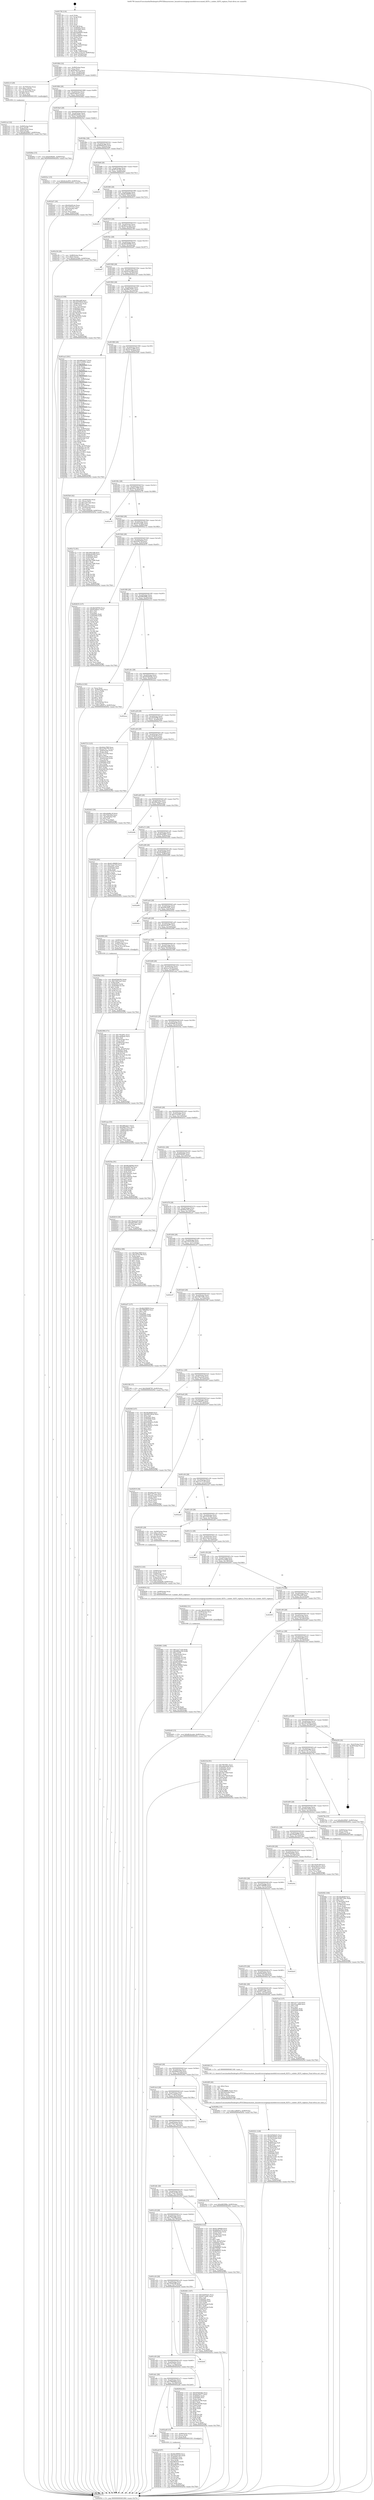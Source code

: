 digraph "0x4017f0" {
  label = "0x4017f0 (/mnt/c/Users/mathe/Desktop/tcc/POCII/binaries/extr_linuxdriversstagingcomedidriverscomedi_8255.c_subdev_8255_regbase_Final-ollvm.out::main(0))"
  labelloc = "t"
  node[shape=record]

  Entry [label="",width=0.3,height=0.3,shape=circle,fillcolor=black,style=filled]
  "0x401864" [label="{
     0x401864 [32]\l
     | [instrs]\l
     &nbsp;&nbsp;0x401864 \<+6\>: mov -0x90(%rbp),%eax\l
     &nbsp;&nbsp;0x40186a \<+2\>: mov %eax,%ecx\l
     &nbsp;&nbsp;0x40186c \<+6\>: sub $0x819dc41a,%ecx\l
     &nbsp;&nbsp;0x401872 \<+6\>: mov %eax,-0xa4(%rbp)\l
     &nbsp;&nbsp;0x401878 \<+6\>: mov %ecx,-0xa8(%rbp)\l
     &nbsp;&nbsp;0x40187e \<+6\>: je 00000000004021c5 \<main+0x9d5\>\l
  }"]
  "0x4021c5" [label="{
     0x4021c5 [29]\l
     | [instrs]\l
     &nbsp;&nbsp;0x4021c5 \<+4\>: mov -0x70(%rbp),%rax\l
     &nbsp;&nbsp;0x4021c9 \<+6\>: movl $0x1,(%rax)\l
     &nbsp;&nbsp;0x4021cf \<+4\>: mov -0x70(%rbp),%rax\l
     &nbsp;&nbsp;0x4021d3 \<+3\>: movslq (%rax),%rax\l
     &nbsp;&nbsp;0x4021d6 \<+4\>: shl $0x3,%rax\l
     &nbsp;&nbsp;0x4021da \<+3\>: mov %rax,%rdi\l
     &nbsp;&nbsp;0x4021dd \<+5\>: call 0000000000401050 \<malloc@plt\>\l
     | [calls]\l
     &nbsp;&nbsp;0x401050 \{1\} (unknown)\l
  }"]
  "0x401884" [label="{
     0x401884 [28]\l
     | [instrs]\l
     &nbsp;&nbsp;0x401884 \<+5\>: jmp 0000000000401889 \<main+0x99\>\l
     &nbsp;&nbsp;0x401889 \<+6\>: mov -0xa4(%rbp),%eax\l
     &nbsp;&nbsp;0x40188f \<+5\>: sub $0x8326faa1,%eax\l
     &nbsp;&nbsp;0x401894 \<+6\>: mov %eax,-0xac(%rbp)\l
     &nbsp;&nbsp;0x40189a \<+6\>: je 00000000004026be \<main+0xece\>\l
  }"]
  Exit [label="",width=0.3,height=0.3,shape=circle,fillcolor=black,style=filled,peripheries=2]
  "0x4026be" [label="{
     0x4026be [15]\l
     | [instrs]\l
     &nbsp;&nbsp;0x4026be \<+10\>: movl $0x8399281,-0x90(%rbp)\l
     &nbsp;&nbsp;0x4026c8 \<+5\>: jmp 0000000000402f5d \<main+0x176d\>\l
  }"]
  "0x4018a0" [label="{
     0x4018a0 [28]\l
     | [instrs]\l
     &nbsp;&nbsp;0x4018a0 \<+5\>: jmp 00000000004018a5 \<main+0xb5\>\l
     &nbsp;&nbsp;0x4018a5 \<+6\>: mov -0xa4(%rbp),%eax\l
     &nbsp;&nbsp;0x4018ab \<+5\>: sub $0x85e930ac,%eax\l
     &nbsp;&nbsp;0x4018b0 \<+6\>: mov %eax,-0xb0(%rbp)\l
     &nbsp;&nbsp;0x4018b6 \<+6\>: je 00000000004025a1 \<main+0xdb1\>\l
  }"]
  "0x402adf" [label="{
     0x402adf [97]\l
     | [instrs]\l
     &nbsp;&nbsp;0x402adf \<+5\>: mov $0x8b298800,%ecx\l
     &nbsp;&nbsp;0x402ae4 \<+5\>: mov $0x32d2ec46,%edx\l
     &nbsp;&nbsp;0x402ae9 \<+7\>: mov 0x40505c,%esi\l
     &nbsp;&nbsp;0x402af0 \<+8\>: mov 0x405060,%r8d\l
     &nbsp;&nbsp;0x402af8 \<+3\>: mov %esi,%r9d\l
     &nbsp;&nbsp;0x402afb \<+7\>: sub $0xf3ff1870,%r9d\l
     &nbsp;&nbsp;0x402b02 \<+4\>: sub $0x1,%r9d\l
     &nbsp;&nbsp;0x402b06 \<+7\>: add $0xf3ff1870,%r9d\l
     &nbsp;&nbsp;0x402b0d \<+4\>: imul %r9d,%esi\l
     &nbsp;&nbsp;0x402b11 \<+3\>: and $0x1,%esi\l
     &nbsp;&nbsp;0x402b14 \<+3\>: cmp $0x0,%esi\l
     &nbsp;&nbsp;0x402b17 \<+4\>: sete %r10b\l
     &nbsp;&nbsp;0x402b1b \<+4\>: cmp $0xa,%r8d\l
     &nbsp;&nbsp;0x402b1f \<+4\>: setl %r11b\l
     &nbsp;&nbsp;0x402b23 \<+3\>: mov %r10b,%bl\l
     &nbsp;&nbsp;0x402b26 \<+3\>: and %r11b,%bl\l
     &nbsp;&nbsp;0x402b29 \<+3\>: xor %r11b,%r10b\l
     &nbsp;&nbsp;0x402b2c \<+3\>: or %r10b,%bl\l
     &nbsp;&nbsp;0x402b2f \<+3\>: test $0x1,%bl\l
     &nbsp;&nbsp;0x402b32 \<+3\>: cmovne %edx,%ecx\l
     &nbsp;&nbsp;0x402b35 \<+6\>: mov %ecx,-0x90(%rbp)\l
     &nbsp;&nbsp;0x402b3b \<+5\>: jmp 0000000000402f5d \<main+0x176d\>\l
  }"]
  "0x4025a1" [label="{
     0x4025a1 [15]\l
     | [instrs]\l
     &nbsp;&nbsp;0x4025a1 \<+10\>: movl $0x9a3ec855,-0x90(%rbp)\l
     &nbsp;&nbsp;0x4025ab \<+5\>: jmp 0000000000402f5d \<main+0x176d\>\l
  }"]
  "0x4018bc" [label="{
     0x4018bc [28]\l
     | [instrs]\l
     &nbsp;&nbsp;0x4018bc \<+5\>: jmp 00000000004018c1 \<main+0xd1\>\l
     &nbsp;&nbsp;0x4018c1 \<+6\>: mov -0xa4(%rbp),%eax\l
     &nbsp;&nbsp;0x4018c7 \<+5\>: sub $0x86d0ad76,%eax\l
     &nbsp;&nbsp;0x4018cc \<+6\>: mov %eax,-0xb4(%rbp)\l
     &nbsp;&nbsp;0x4018d2 \<+6\>: je 00000000004022d7 \<main+0xae7\>\l
  }"]
  "0x401e88" [label="{
     0x401e88\l
  }", style=dashed]
  "0x4022d7" [label="{
     0x4022d7 [30]\l
     | [instrs]\l
     &nbsp;&nbsp;0x4022d7 \<+5\>: mov $0x62b281eb,%eax\l
     &nbsp;&nbsp;0x4022dc \<+5\>: mov $0x1d7f14b1,%ecx\l
     &nbsp;&nbsp;0x4022e1 \<+3\>: mov -0x2e(%rbp),%dl\l
     &nbsp;&nbsp;0x4022e4 \<+3\>: test $0x1,%dl\l
     &nbsp;&nbsp;0x4022e7 \<+3\>: cmovne %ecx,%eax\l
     &nbsp;&nbsp;0x4022ea \<+6\>: mov %eax,-0x90(%rbp)\l
     &nbsp;&nbsp;0x4022f0 \<+5\>: jmp 0000000000402f5d \<main+0x176d\>\l
  }"]
  "0x4018d8" [label="{
     0x4018d8 [28]\l
     | [instrs]\l
     &nbsp;&nbsp;0x4018d8 \<+5\>: jmp 00000000004018dd \<main+0xed\>\l
     &nbsp;&nbsp;0x4018dd \<+6\>: mov -0xa4(%rbp),%eax\l
     &nbsp;&nbsp;0x4018e3 \<+5\>: sub $0x87c812fb,%eax\l
     &nbsp;&nbsp;0x4018e8 \<+6\>: mov %eax,-0xb8(%rbp)\l
     &nbsp;&nbsp;0x4018ee \<+6\>: je 0000000000402f31 \<main+0x1741\>\l
  }"]
  "0x402ad0" [label="{
     0x402ad0 [15]\l
     | [instrs]\l
     &nbsp;&nbsp;0x402ad0 \<+4\>: mov -0x68(%rbp),%rax\l
     &nbsp;&nbsp;0x402ad4 \<+3\>: mov (%rax),%rax\l
     &nbsp;&nbsp;0x402ad7 \<+3\>: mov %rax,%rdi\l
     &nbsp;&nbsp;0x402ada \<+5\>: call 0000000000401030 \<free@plt\>\l
     | [calls]\l
     &nbsp;&nbsp;0x401030 \{1\} (unknown)\l
  }"]
  "0x402f31" [label="{
     0x402f31\l
  }", style=dashed]
  "0x4018f4" [label="{
     0x4018f4 [28]\l
     | [instrs]\l
     &nbsp;&nbsp;0x4018f4 \<+5\>: jmp 00000000004018f9 \<main+0x109\>\l
     &nbsp;&nbsp;0x4018f9 \<+6\>: mov -0xa4(%rbp),%eax\l
     &nbsp;&nbsp;0x4018ff \<+5\>: sub $0x8b298800,%eax\l
     &nbsp;&nbsp;0x401904 \<+6\>: mov %eax,-0xbc(%rbp)\l
     &nbsp;&nbsp;0x40190a \<+6\>: je 0000000000402f13 \<main+0x1723\>\l
  }"]
  "0x4029b2" [label="{
     0x4029b2 [92]\l
     | [instrs]\l
     &nbsp;&nbsp;0x4029b2 \<+5\>: mov $0xb93b6282,%edx\l
     &nbsp;&nbsp;0x4029b7 \<+5\>: mov $0x72827aa5,%esi\l
     &nbsp;&nbsp;0x4029bc \<+3\>: xor %r8d,%r8d\l
     &nbsp;&nbsp;0x4029bf \<+8\>: mov 0x40505c,%r9d\l
     &nbsp;&nbsp;0x4029c7 \<+8\>: mov 0x405060,%r10d\l
     &nbsp;&nbsp;0x4029cf \<+4\>: sub $0x1,%r8d\l
     &nbsp;&nbsp;0x4029d3 \<+3\>: mov %r9d,%r11d\l
     &nbsp;&nbsp;0x4029d6 \<+3\>: add %r8d,%r11d\l
     &nbsp;&nbsp;0x4029d9 \<+4\>: imul %r11d,%r9d\l
     &nbsp;&nbsp;0x4029dd \<+4\>: and $0x1,%r9d\l
     &nbsp;&nbsp;0x4029e1 \<+4\>: cmp $0x0,%r9d\l
     &nbsp;&nbsp;0x4029e5 \<+3\>: sete %bl\l
     &nbsp;&nbsp;0x4029e8 \<+4\>: cmp $0xa,%r10d\l
     &nbsp;&nbsp;0x4029ec \<+4\>: setl %r14b\l
     &nbsp;&nbsp;0x4029f0 \<+3\>: mov %bl,%r15b\l
     &nbsp;&nbsp;0x4029f3 \<+3\>: and %r14b,%r15b\l
     &nbsp;&nbsp;0x4029f6 \<+3\>: xor %r14b,%bl\l
     &nbsp;&nbsp;0x4029f9 \<+3\>: or %bl,%r15b\l
     &nbsp;&nbsp;0x4029fc \<+4\>: test $0x1,%r15b\l
     &nbsp;&nbsp;0x402a00 \<+3\>: cmovne %esi,%edx\l
     &nbsp;&nbsp;0x402a03 \<+6\>: mov %edx,-0x90(%rbp)\l
     &nbsp;&nbsp;0x402a09 \<+5\>: jmp 0000000000402f5d \<main+0x176d\>\l
  }"]
  "0x402f13" [label="{
     0x402f13\l
  }", style=dashed]
  "0x401910" [label="{
     0x401910 [28]\l
     | [instrs]\l
     &nbsp;&nbsp;0x401910 \<+5\>: jmp 0000000000401915 \<main+0x125\>\l
     &nbsp;&nbsp;0x401915 \<+6\>: mov -0xa4(%rbp),%eax\l
     &nbsp;&nbsp;0x40191b \<+5\>: sub $0x8b3ecabd,%eax\l
     &nbsp;&nbsp;0x401920 \<+6\>: mov %eax,-0xc0(%rbp)\l
     &nbsp;&nbsp;0x401926 \<+6\>: je 0000000000402c56 \<main+0x1466\>\l
  }"]
  "0x401e6c" [label="{
     0x401e6c [28]\l
     | [instrs]\l
     &nbsp;&nbsp;0x401e6c \<+5\>: jmp 0000000000401e71 \<main+0x681\>\l
     &nbsp;&nbsp;0x401e71 \<+6\>: mov -0xa4(%rbp),%eax\l
     &nbsp;&nbsp;0x401e77 \<+5\>: sub $0x7f68d9bd,%eax\l
     &nbsp;&nbsp;0x401e7c \<+6\>: mov %eax,-0x184(%rbp)\l
     &nbsp;&nbsp;0x401e82 \<+6\>: je 0000000000402ad0 \<main+0x12e0\>\l
  }"]
  "0x402c56" [label="{
     0x402c56 [28]\l
     | [instrs]\l
     &nbsp;&nbsp;0x402c56 \<+7\>: mov -0x88(%rbp),%rax\l
     &nbsp;&nbsp;0x402c5d \<+6\>: movl $0x0,(%rax)\l
     &nbsp;&nbsp;0x402c63 \<+10\>: movl $0xa01b3d9c,-0x90(%rbp)\l
     &nbsp;&nbsp;0x402c6d \<+5\>: jmp 0000000000402f5d \<main+0x176d\>\l
  }"]
  "0x40192c" [label="{
     0x40192c [28]\l
     | [instrs]\l
     &nbsp;&nbsp;0x40192c \<+5\>: jmp 0000000000401931 \<main+0x141\>\l
     &nbsp;&nbsp;0x401931 \<+6\>: mov -0xa4(%rbp),%eax\l
     &nbsp;&nbsp;0x401937 \<+5\>: sub $0x8b546940,%eax\l
     &nbsp;&nbsp;0x40193c \<+6\>: mov %eax,-0xc4(%rbp)\l
     &nbsp;&nbsp;0x401942 \<+6\>: je 0000000000402e67 \<main+0x1677\>\l
  }"]
  "0x40293d" [label="{
     0x40293d [91]\l
     | [instrs]\l
     &nbsp;&nbsp;0x40293d \<+5\>: mov $0xb93b6282,%eax\l
     &nbsp;&nbsp;0x402942 \<+5\>: mov $0xe0c5b277,%ecx\l
     &nbsp;&nbsp;0x402947 \<+7\>: mov 0x40505c,%edx\l
     &nbsp;&nbsp;0x40294e \<+7\>: mov 0x405060,%esi\l
     &nbsp;&nbsp;0x402955 \<+2\>: mov %edx,%edi\l
     &nbsp;&nbsp;0x402957 \<+6\>: sub $0x6dc0e789,%edi\l
     &nbsp;&nbsp;0x40295d \<+3\>: sub $0x1,%edi\l
     &nbsp;&nbsp;0x402960 \<+6\>: add $0x6dc0e789,%edi\l
     &nbsp;&nbsp;0x402966 \<+3\>: imul %edi,%edx\l
     &nbsp;&nbsp;0x402969 \<+3\>: and $0x1,%edx\l
     &nbsp;&nbsp;0x40296c \<+3\>: cmp $0x0,%edx\l
     &nbsp;&nbsp;0x40296f \<+4\>: sete %r8b\l
     &nbsp;&nbsp;0x402973 \<+3\>: cmp $0xa,%esi\l
     &nbsp;&nbsp;0x402976 \<+4\>: setl %r9b\l
     &nbsp;&nbsp;0x40297a \<+3\>: mov %r8b,%r10b\l
     &nbsp;&nbsp;0x40297d \<+3\>: and %r9b,%r10b\l
     &nbsp;&nbsp;0x402980 \<+3\>: xor %r9b,%r8b\l
     &nbsp;&nbsp;0x402983 \<+3\>: or %r8b,%r10b\l
     &nbsp;&nbsp;0x402986 \<+4\>: test $0x1,%r10b\l
     &nbsp;&nbsp;0x40298a \<+3\>: cmovne %ecx,%eax\l
     &nbsp;&nbsp;0x40298d \<+6\>: mov %eax,-0x90(%rbp)\l
     &nbsp;&nbsp;0x402993 \<+5\>: jmp 0000000000402f5d \<main+0x176d\>\l
  }"]
  "0x402e67" [label="{
     0x402e67\l
  }", style=dashed]
  "0x401948" [label="{
     0x401948 [28]\l
     | [instrs]\l
     &nbsp;&nbsp;0x401948 \<+5\>: jmp 000000000040194d \<main+0x15d\>\l
     &nbsp;&nbsp;0x40194d \<+6\>: mov -0xa4(%rbp),%eax\l
     &nbsp;&nbsp;0x401953 \<+5\>: sub $0x8cb2e90f,%eax\l
     &nbsp;&nbsp;0x401958 \<+6\>: mov %eax,-0xc8(%rbp)\l
     &nbsp;&nbsp;0x40195e \<+6\>: je 0000000000402ccd \<main+0x14dd\>\l
  }"]
  "0x401e50" [label="{
     0x401e50 [28]\l
     | [instrs]\l
     &nbsp;&nbsp;0x401e50 \<+5\>: jmp 0000000000401e55 \<main+0x665\>\l
     &nbsp;&nbsp;0x401e55 \<+6\>: mov -0xa4(%rbp),%eax\l
     &nbsp;&nbsp;0x401e5b \<+5\>: sub $0x7cf776ea,%eax\l
     &nbsp;&nbsp;0x401e60 \<+6\>: mov %eax,-0x180(%rbp)\l
     &nbsp;&nbsp;0x401e66 \<+6\>: je 000000000040293d \<main+0x114d\>\l
  }"]
  "0x402ccd" [label="{
     0x402ccd [108]\l
     | [instrs]\l
     &nbsp;&nbsp;0x402ccd \<+5\>: mov $0x30facef8,%eax\l
     &nbsp;&nbsp;0x402cd2 \<+5\>: mov $0x36335625,%ecx\l
     &nbsp;&nbsp;0x402cd7 \<+7\>: mov -0x88(%rbp),%rdx\l
     &nbsp;&nbsp;0x402cde \<+2\>: mov (%rdx),%esi\l
     &nbsp;&nbsp;0x402ce0 \<+3\>: mov %esi,-0x2c(%rbp)\l
     &nbsp;&nbsp;0x402ce3 \<+7\>: mov 0x40505c,%esi\l
     &nbsp;&nbsp;0x402cea \<+7\>: mov 0x405060,%edi\l
     &nbsp;&nbsp;0x402cf1 \<+3\>: mov %esi,%r8d\l
     &nbsp;&nbsp;0x402cf4 \<+7\>: sub $0x7fb54302,%r8d\l
     &nbsp;&nbsp;0x402cfb \<+4\>: sub $0x1,%r8d\l
     &nbsp;&nbsp;0x402cff \<+7\>: add $0x7fb54302,%r8d\l
     &nbsp;&nbsp;0x402d06 \<+4\>: imul %r8d,%esi\l
     &nbsp;&nbsp;0x402d0a \<+3\>: and $0x1,%esi\l
     &nbsp;&nbsp;0x402d0d \<+3\>: cmp $0x0,%esi\l
     &nbsp;&nbsp;0x402d10 \<+4\>: sete %r9b\l
     &nbsp;&nbsp;0x402d14 \<+3\>: cmp $0xa,%edi\l
     &nbsp;&nbsp;0x402d17 \<+4\>: setl %r10b\l
     &nbsp;&nbsp;0x402d1b \<+3\>: mov %r9b,%r11b\l
     &nbsp;&nbsp;0x402d1e \<+3\>: and %r10b,%r11b\l
     &nbsp;&nbsp;0x402d21 \<+3\>: xor %r10b,%r9b\l
     &nbsp;&nbsp;0x402d24 \<+3\>: or %r9b,%r11b\l
     &nbsp;&nbsp;0x402d27 \<+4\>: test $0x1,%r11b\l
     &nbsp;&nbsp;0x402d2b \<+3\>: cmovne %ecx,%eax\l
     &nbsp;&nbsp;0x402d2e \<+6\>: mov %eax,-0x90(%rbp)\l
     &nbsp;&nbsp;0x402d34 \<+5\>: jmp 0000000000402f5d \<main+0x176d\>\l
  }"]
  "0x401964" [label="{
     0x401964 [28]\l
     | [instrs]\l
     &nbsp;&nbsp;0x401964 \<+5\>: jmp 0000000000401969 \<main+0x179\>\l
     &nbsp;&nbsp;0x401969 \<+6\>: mov -0xa4(%rbp),%eax\l
     &nbsp;&nbsp;0x40196f \<+5\>: sub $0x98637621,%eax\l
     &nbsp;&nbsp;0x401974 \<+6\>: mov %eax,-0xcc(%rbp)\l
     &nbsp;&nbsp;0x40197a \<+6\>: je 0000000000401ee3 \<main+0x6f3\>\l
  }"]
  "0x402b4f" [label="{
     0x402b4f\l
  }", style=dashed]
  "0x401ee3" [label="{
     0x401ee3 [301]\l
     | [instrs]\l
     &nbsp;&nbsp;0x401ee3 \<+5\>: mov $0xd90adec7,%eax\l
     &nbsp;&nbsp;0x401ee8 \<+5\>: mov $0x1218391,%ecx\l
     &nbsp;&nbsp;0x401eed \<+3\>: mov %rsp,%rdx\l
     &nbsp;&nbsp;0x401ef0 \<+4\>: add $0xfffffffffffffff0,%rdx\l
     &nbsp;&nbsp;0x401ef4 \<+3\>: mov %rdx,%rsp\l
     &nbsp;&nbsp;0x401ef7 \<+7\>: mov %rdx,-0x88(%rbp)\l
     &nbsp;&nbsp;0x401efe \<+3\>: mov %rsp,%rdx\l
     &nbsp;&nbsp;0x401f01 \<+4\>: add $0xfffffffffffffff0,%rdx\l
     &nbsp;&nbsp;0x401f05 \<+3\>: mov %rdx,%rsp\l
     &nbsp;&nbsp;0x401f08 \<+3\>: mov %rsp,%rsi\l
     &nbsp;&nbsp;0x401f0b \<+4\>: add $0xfffffffffffffff0,%rsi\l
     &nbsp;&nbsp;0x401f0f \<+3\>: mov %rsi,%rsp\l
     &nbsp;&nbsp;0x401f12 \<+4\>: mov %rsi,-0x80(%rbp)\l
     &nbsp;&nbsp;0x401f16 \<+3\>: mov %rsp,%rsi\l
     &nbsp;&nbsp;0x401f19 \<+4\>: add $0xfffffffffffffff0,%rsi\l
     &nbsp;&nbsp;0x401f1d \<+3\>: mov %rsi,%rsp\l
     &nbsp;&nbsp;0x401f20 \<+4\>: mov %rsi,-0x78(%rbp)\l
     &nbsp;&nbsp;0x401f24 \<+3\>: mov %rsp,%rsi\l
     &nbsp;&nbsp;0x401f27 \<+4\>: add $0xfffffffffffffff0,%rsi\l
     &nbsp;&nbsp;0x401f2b \<+3\>: mov %rsi,%rsp\l
     &nbsp;&nbsp;0x401f2e \<+4\>: mov %rsi,-0x70(%rbp)\l
     &nbsp;&nbsp;0x401f32 \<+3\>: mov %rsp,%rsi\l
     &nbsp;&nbsp;0x401f35 \<+4\>: add $0xfffffffffffffff0,%rsi\l
     &nbsp;&nbsp;0x401f39 \<+3\>: mov %rsi,%rsp\l
     &nbsp;&nbsp;0x401f3c \<+4\>: mov %rsi,-0x68(%rbp)\l
     &nbsp;&nbsp;0x401f40 \<+3\>: mov %rsp,%rsi\l
     &nbsp;&nbsp;0x401f43 \<+4\>: add $0xfffffffffffffff0,%rsi\l
     &nbsp;&nbsp;0x401f47 \<+3\>: mov %rsi,%rsp\l
     &nbsp;&nbsp;0x401f4a \<+4\>: mov %rsi,-0x60(%rbp)\l
     &nbsp;&nbsp;0x401f4e \<+3\>: mov %rsp,%rsi\l
     &nbsp;&nbsp;0x401f51 \<+4\>: add $0xfffffffffffffff0,%rsi\l
     &nbsp;&nbsp;0x401f55 \<+3\>: mov %rsi,%rsp\l
     &nbsp;&nbsp;0x401f58 \<+4\>: mov %rsi,-0x58(%rbp)\l
     &nbsp;&nbsp;0x401f5c \<+3\>: mov %rsp,%rsi\l
     &nbsp;&nbsp;0x401f5f \<+4\>: add $0xfffffffffffffff0,%rsi\l
     &nbsp;&nbsp;0x401f63 \<+3\>: mov %rsi,%rsp\l
     &nbsp;&nbsp;0x401f66 \<+4\>: mov %rsi,-0x50(%rbp)\l
     &nbsp;&nbsp;0x401f6a \<+3\>: mov %rsp,%rsi\l
     &nbsp;&nbsp;0x401f6d \<+4\>: add $0xfffffffffffffff0,%rsi\l
     &nbsp;&nbsp;0x401f71 \<+3\>: mov %rsi,%rsp\l
     &nbsp;&nbsp;0x401f74 \<+4\>: mov %rsi,-0x48(%rbp)\l
     &nbsp;&nbsp;0x401f78 \<+3\>: mov %rsp,%rsi\l
     &nbsp;&nbsp;0x401f7b \<+4\>: add $0xfffffffffffffff0,%rsi\l
     &nbsp;&nbsp;0x401f7f \<+3\>: mov %rsi,%rsp\l
     &nbsp;&nbsp;0x401f82 \<+4\>: mov %rsi,-0x40(%rbp)\l
     &nbsp;&nbsp;0x401f86 \<+7\>: mov -0x88(%rbp),%rsi\l
     &nbsp;&nbsp;0x401f8d \<+6\>: movl $0x0,(%rsi)\l
     &nbsp;&nbsp;0x401f93 \<+6\>: mov -0x94(%rbp),%edi\l
     &nbsp;&nbsp;0x401f99 \<+2\>: mov %edi,(%rdx)\l
     &nbsp;&nbsp;0x401f9b \<+4\>: mov -0x80(%rbp),%rsi\l
     &nbsp;&nbsp;0x401f9f \<+7\>: mov -0xa0(%rbp),%r8\l
     &nbsp;&nbsp;0x401fa6 \<+3\>: mov %r8,(%rsi)\l
     &nbsp;&nbsp;0x401fa9 \<+3\>: cmpl $0x2,(%rdx)\l
     &nbsp;&nbsp;0x401fac \<+4\>: setne %r9b\l
     &nbsp;&nbsp;0x401fb0 \<+4\>: and $0x1,%r9b\l
     &nbsp;&nbsp;0x401fb4 \<+4\>: mov %r9b,-0x35(%rbp)\l
     &nbsp;&nbsp;0x401fb8 \<+8\>: mov 0x40505c,%r10d\l
     &nbsp;&nbsp;0x401fc0 \<+8\>: mov 0x405060,%r11d\l
     &nbsp;&nbsp;0x401fc8 \<+3\>: mov %r10d,%ebx\l
     &nbsp;&nbsp;0x401fcb \<+6\>: add $0xe1210b1c,%ebx\l
     &nbsp;&nbsp;0x401fd1 \<+3\>: sub $0x1,%ebx\l
     &nbsp;&nbsp;0x401fd4 \<+6\>: sub $0xe1210b1c,%ebx\l
     &nbsp;&nbsp;0x401fda \<+4\>: imul %ebx,%r10d\l
     &nbsp;&nbsp;0x401fde \<+4\>: and $0x1,%r10d\l
     &nbsp;&nbsp;0x401fe2 \<+4\>: cmp $0x0,%r10d\l
     &nbsp;&nbsp;0x401fe6 \<+4\>: sete %r9b\l
     &nbsp;&nbsp;0x401fea \<+4\>: cmp $0xa,%r11d\l
     &nbsp;&nbsp;0x401fee \<+4\>: setl %r14b\l
     &nbsp;&nbsp;0x401ff2 \<+3\>: mov %r9b,%r15b\l
     &nbsp;&nbsp;0x401ff5 \<+3\>: and %r14b,%r15b\l
     &nbsp;&nbsp;0x401ff8 \<+3\>: xor %r14b,%r9b\l
     &nbsp;&nbsp;0x401ffb \<+3\>: or %r9b,%r15b\l
     &nbsp;&nbsp;0x401ffe \<+4\>: test $0x1,%r15b\l
     &nbsp;&nbsp;0x402002 \<+3\>: cmovne %ecx,%eax\l
     &nbsp;&nbsp;0x402005 \<+6\>: mov %eax,-0x90(%rbp)\l
     &nbsp;&nbsp;0x40200b \<+5\>: jmp 0000000000402f5d \<main+0x176d\>\l
  }"]
  "0x401980" [label="{
     0x401980 [28]\l
     | [instrs]\l
     &nbsp;&nbsp;0x401980 \<+5\>: jmp 0000000000401985 \<main+0x195\>\l
     &nbsp;&nbsp;0x401985 \<+6\>: mov -0xa4(%rbp),%eax\l
     &nbsp;&nbsp;0x40198b \<+5\>: sub $0x9a3ec855,%eax\l
     &nbsp;&nbsp;0x401990 \<+6\>: mov %eax,-0xd0(%rbp)\l
     &nbsp;&nbsp;0x401996 \<+6\>: je 00000000004025b0 \<main+0xdc0\>\l
  }"]
  "0x402861" [label="{
     0x402861 [169]\l
     | [instrs]\l
     &nbsp;&nbsp;0x402861 \<+5\>: mov $0x1ce77c20,%edx\l
     &nbsp;&nbsp;0x402866 \<+6\>: mov $0x6806c439,%r8d\l
     &nbsp;&nbsp;0x40286c \<+3\>: mov $0x1,%r9b\l
     &nbsp;&nbsp;0x40286f \<+4\>: mov -0x40(%rbp),%rcx\l
     &nbsp;&nbsp;0x402873 \<+6\>: movl $0x0,(%rcx)\l
     &nbsp;&nbsp;0x402879 \<+8\>: mov 0x40505c,%r10d\l
     &nbsp;&nbsp;0x402881 \<+8\>: mov 0x405060,%r11d\l
     &nbsp;&nbsp;0x402889 \<+3\>: mov %r10d,%ebx\l
     &nbsp;&nbsp;0x40288c \<+6\>: sub $0x9f329690,%ebx\l
     &nbsp;&nbsp;0x402892 \<+3\>: sub $0x1,%ebx\l
     &nbsp;&nbsp;0x402895 \<+6\>: add $0x9f329690,%ebx\l
     &nbsp;&nbsp;0x40289b \<+4\>: imul %ebx,%r10d\l
     &nbsp;&nbsp;0x40289f \<+4\>: and $0x1,%r10d\l
     &nbsp;&nbsp;0x4028a3 \<+4\>: cmp $0x0,%r10d\l
     &nbsp;&nbsp;0x4028a7 \<+4\>: sete %r14b\l
     &nbsp;&nbsp;0x4028ab \<+4\>: cmp $0xa,%r11d\l
     &nbsp;&nbsp;0x4028af \<+4\>: setl %r15b\l
     &nbsp;&nbsp;0x4028b3 \<+3\>: mov %r14b,%r12b\l
     &nbsp;&nbsp;0x4028b6 \<+4\>: xor $0xff,%r12b\l
     &nbsp;&nbsp;0x4028ba \<+3\>: mov %r15b,%r13b\l
     &nbsp;&nbsp;0x4028bd \<+4\>: xor $0xff,%r13b\l
     &nbsp;&nbsp;0x4028c1 \<+4\>: xor $0x0,%r9b\l
     &nbsp;&nbsp;0x4028c5 \<+3\>: mov %r12b,%cl\l
     &nbsp;&nbsp;0x4028c8 \<+3\>: and $0x0,%cl\l
     &nbsp;&nbsp;0x4028cb \<+3\>: and %r9b,%r14b\l
     &nbsp;&nbsp;0x4028ce \<+3\>: mov %r13b,%sil\l
     &nbsp;&nbsp;0x4028d1 \<+4\>: and $0x0,%sil\l
     &nbsp;&nbsp;0x4028d5 \<+3\>: and %r9b,%r15b\l
     &nbsp;&nbsp;0x4028d8 \<+3\>: or %r14b,%cl\l
     &nbsp;&nbsp;0x4028db \<+3\>: or %r15b,%sil\l
     &nbsp;&nbsp;0x4028de \<+3\>: xor %sil,%cl\l
     &nbsp;&nbsp;0x4028e1 \<+3\>: or %r13b,%r12b\l
     &nbsp;&nbsp;0x4028e4 \<+4\>: xor $0xff,%r12b\l
     &nbsp;&nbsp;0x4028e8 \<+4\>: or $0x0,%r9b\l
     &nbsp;&nbsp;0x4028ec \<+3\>: and %r9b,%r12b\l
     &nbsp;&nbsp;0x4028ef \<+3\>: or %r12b,%cl\l
     &nbsp;&nbsp;0x4028f2 \<+3\>: test $0x1,%cl\l
     &nbsp;&nbsp;0x4028f5 \<+4\>: cmovne %r8d,%edx\l
     &nbsp;&nbsp;0x4028f9 \<+6\>: mov %edx,-0x90(%rbp)\l
     &nbsp;&nbsp;0x4028ff \<+6\>: mov %eax,-0x190(%rbp)\l
     &nbsp;&nbsp;0x402905 \<+5\>: jmp 0000000000402f5d \<main+0x176d\>\l
  }"]
  "0x4025b0" [label="{
     0x4025b0 [42]\l
     | [instrs]\l
     &nbsp;&nbsp;0x4025b0 \<+4\>: mov -0x50(%rbp),%rax\l
     &nbsp;&nbsp;0x4025b4 \<+2\>: mov (%rax),%ecx\l
     &nbsp;&nbsp;0x4025b6 \<+6\>: sub $0x1af313eb,%ecx\l
     &nbsp;&nbsp;0x4025bc \<+3\>: add $0x1,%ecx\l
     &nbsp;&nbsp;0x4025bf \<+6\>: add $0x1af313eb,%ecx\l
     &nbsp;&nbsp;0x4025c5 \<+4\>: mov -0x50(%rbp),%rax\l
     &nbsp;&nbsp;0x4025c9 \<+2\>: mov %ecx,(%rax)\l
     &nbsp;&nbsp;0x4025cb \<+10\>: movl $0x345bfaf9,-0x90(%rbp)\l
     &nbsp;&nbsp;0x4025d5 \<+5\>: jmp 0000000000402f5d \<main+0x176d\>\l
  }"]
  "0x40199c" [label="{
     0x40199c [28]\l
     | [instrs]\l
     &nbsp;&nbsp;0x40199c \<+5\>: jmp 00000000004019a1 \<main+0x1b1\>\l
     &nbsp;&nbsp;0x4019a1 \<+6\>: mov -0xa4(%rbp),%eax\l
     &nbsp;&nbsp;0x4019a7 \<+5\>: sub $0x9d2a7f09,%eax\l
     &nbsp;&nbsp;0x4019ac \<+6\>: mov %eax,-0xd4(%rbp)\l
     &nbsp;&nbsp;0x4019b2 \<+6\>: je 0000000000402e76 \<main+0x1686\>\l
  }"]
  "0x402842" [label="{
     0x402842 [31]\l
     | [instrs]\l
     &nbsp;&nbsp;0x402842 \<+10\>: movabs $0x4030b6,%rdi\l
     &nbsp;&nbsp;0x40284c \<+4\>: mov -0x48(%rbp),%rcx\l
     &nbsp;&nbsp;0x402850 \<+3\>: mov %rax,(%rcx)\l
     &nbsp;&nbsp;0x402853 \<+4\>: mov -0x48(%rbp),%rax\l
     &nbsp;&nbsp;0x402857 \<+3\>: mov (%rax),%rsi\l
     &nbsp;&nbsp;0x40285a \<+2\>: mov $0x0,%al\l
     &nbsp;&nbsp;0x40285c \<+5\>: call 0000000000401040 \<printf@plt\>\l
     | [calls]\l
     &nbsp;&nbsp;0x401040 \{1\} (unknown)\l
  }"]
  "0x402e76" [label="{
     0x402e76\l
  }", style=dashed]
  "0x4019b8" [label="{
     0x4019b8 [28]\l
     | [instrs]\l
     &nbsp;&nbsp;0x4019b8 \<+5\>: jmp 00000000004019bd \<main+0x1cd\>\l
     &nbsp;&nbsp;0x4019bd \<+6\>: mov -0xa4(%rbp),%eax\l
     &nbsp;&nbsp;0x4019c3 \<+5\>: sub $0xa01b3d9c,%eax\l
     &nbsp;&nbsp;0x4019c8 \<+6\>: mov %eax,-0xd8(%rbp)\l
     &nbsp;&nbsp;0x4019ce \<+6\>: je 0000000000402c72 \<main+0x1482\>\l
  }"]
  "0x402521" [label="{
     0x402521 [128]\l
     | [instrs]\l
     &nbsp;&nbsp;0x402521 \<+5\>: mov $0x529262d1,%ecx\l
     &nbsp;&nbsp;0x402526 \<+5\>: mov $0x85e930ac,%edx\l
     &nbsp;&nbsp;0x40252b \<+6\>: mov -0x18c(%rbp),%esi\l
     &nbsp;&nbsp;0x402531 \<+3\>: imul %eax,%esi\l
     &nbsp;&nbsp;0x402534 \<+3\>: movslq %esi,%rdi\l
     &nbsp;&nbsp;0x402537 \<+4\>: mov -0x68(%rbp),%r8\l
     &nbsp;&nbsp;0x40253b \<+3\>: mov (%r8),%r8\l
     &nbsp;&nbsp;0x40253e \<+4\>: mov -0x60(%rbp),%r9\l
     &nbsp;&nbsp;0x402542 \<+3\>: movslq (%r9),%r9\l
     &nbsp;&nbsp;0x402545 \<+4\>: mov (%r8,%r9,8),%r8\l
     &nbsp;&nbsp;0x402549 \<+3\>: mov %rdi,(%r8)\l
     &nbsp;&nbsp;0x40254c \<+7\>: mov 0x40505c,%eax\l
     &nbsp;&nbsp;0x402553 \<+7\>: mov 0x405060,%esi\l
     &nbsp;&nbsp;0x40255a \<+3\>: mov %eax,%r10d\l
     &nbsp;&nbsp;0x40255d \<+7\>: add $0x4d123361,%r10d\l
     &nbsp;&nbsp;0x402564 \<+4\>: sub $0x1,%r10d\l
     &nbsp;&nbsp;0x402568 \<+7\>: sub $0x4d123361,%r10d\l
     &nbsp;&nbsp;0x40256f \<+4\>: imul %r10d,%eax\l
     &nbsp;&nbsp;0x402573 \<+3\>: and $0x1,%eax\l
     &nbsp;&nbsp;0x402576 \<+3\>: cmp $0x0,%eax\l
     &nbsp;&nbsp;0x402579 \<+4\>: sete %r11b\l
     &nbsp;&nbsp;0x40257d \<+3\>: cmp $0xa,%esi\l
     &nbsp;&nbsp;0x402580 \<+3\>: setl %bl\l
     &nbsp;&nbsp;0x402583 \<+3\>: mov %r11b,%r14b\l
     &nbsp;&nbsp;0x402586 \<+3\>: and %bl,%r14b\l
     &nbsp;&nbsp;0x402589 \<+3\>: xor %bl,%r11b\l
     &nbsp;&nbsp;0x40258c \<+3\>: or %r11b,%r14b\l
     &nbsp;&nbsp;0x40258f \<+4\>: test $0x1,%r14b\l
     &nbsp;&nbsp;0x402593 \<+3\>: cmovne %edx,%ecx\l
     &nbsp;&nbsp;0x402596 \<+6\>: mov %ecx,-0x90(%rbp)\l
     &nbsp;&nbsp;0x40259c \<+5\>: jmp 0000000000402f5d \<main+0x176d\>\l
  }"]
  "0x402c72" [label="{
     0x402c72 [91]\l
     | [instrs]\l
     &nbsp;&nbsp;0x402c72 \<+5\>: mov $0x30facef8,%eax\l
     &nbsp;&nbsp;0x402c77 \<+5\>: mov $0x8cb2e90f,%ecx\l
     &nbsp;&nbsp;0x402c7c \<+7\>: mov 0x40505c,%edx\l
     &nbsp;&nbsp;0x402c83 \<+7\>: mov 0x405060,%esi\l
     &nbsp;&nbsp;0x402c8a \<+2\>: mov %edx,%edi\l
     &nbsp;&nbsp;0x402c8c \<+6\>: add $0xc0dc7b80,%edi\l
     &nbsp;&nbsp;0x402c92 \<+3\>: sub $0x1,%edi\l
     &nbsp;&nbsp;0x402c95 \<+6\>: sub $0xc0dc7b80,%edi\l
     &nbsp;&nbsp;0x402c9b \<+3\>: imul %edi,%edx\l
     &nbsp;&nbsp;0x402c9e \<+3\>: and $0x1,%edx\l
     &nbsp;&nbsp;0x402ca1 \<+3\>: cmp $0x0,%edx\l
     &nbsp;&nbsp;0x402ca4 \<+4\>: sete %r8b\l
     &nbsp;&nbsp;0x402ca8 \<+3\>: cmp $0xa,%esi\l
     &nbsp;&nbsp;0x402cab \<+4\>: setl %r9b\l
     &nbsp;&nbsp;0x402caf \<+3\>: mov %r8b,%r10b\l
     &nbsp;&nbsp;0x402cb2 \<+3\>: and %r9b,%r10b\l
     &nbsp;&nbsp;0x402cb5 \<+3\>: xor %r9b,%r8b\l
     &nbsp;&nbsp;0x402cb8 \<+3\>: or %r8b,%r10b\l
     &nbsp;&nbsp;0x402cbb \<+4\>: test $0x1,%r10b\l
     &nbsp;&nbsp;0x402cbf \<+3\>: cmovne %ecx,%eax\l
     &nbsp;&nbsp;0x402cc2 \<+6\>: mov %eax,-0x90(%rbp)\l
     &nbsp;&nbsp;0x402cc8 \<+5\>: jmp 0000000000402f5d \<main+0x176d\>\l
  }"]
  "0x4019d4" [label="{
     0x4019d4 [28]\l
     | [instrs]\l
     &nbsp;&nbsp;0x4019d4 \<+5\>: jmp 00000000004019d9 \<main+0x1e9\>\l
     &nbsp;&nbsp;0x4019d9 \<+6\>: mov -0xa4(%rbp),%eax\l
     &nbsp;&nbsp;0x4019df \<+5\>: sub $0xb4907faf,%eax\l
     &nbsp;&nbsp;0x4019e4 \<+6\>: mov %eax,-0xdc(%rbp)\l
     &nbsp;&nbsp;0x4019ea \<+6\>: je 0000000000402635 \<main+0xe45\>\l
  }"]
  "0x4024f9" [label="{
     0x4024f9 [40]\l
     | [instrs]\l
     &nbsp;&nbsp;0x4024f9 \<+5\>: mov $0x2,%ecx\l
     &nbsp;&nbsp;0x4024fe \<+1\>: cltd\l
     &nbsp;&nbsp;0x4024ff \<+2\>: idiv %ecx\l
     &nbsp;&nbsp;0x402501 \<+6\>: imul $0xfffffffe,%edx,%ecx\l
     &nbsp;&nbsp;0x402507 \<+6\>: sub $0x3d32afe2,%ecx\l
     &nbsp;&nbsp;0x40250d \<+3\>: add $0x1,%ecx\l
     &nbsp;&nbsp;0x402510 \<+6\>: add $0x3d32afe2,%ecx\l
     &nbsp;&nbsp;0x402516 \<+6\>: mov %ecx,-0x18c(%rbp)\l
     &nbsp;&nbsp;0x40251c \<+5\>: call 0000000000401160 \<next_i\>\l
     | [calls]\l
     &nbsp;&nbsp;0x401160 \{1\} (/mnt/c/Users/mathe/Desktop/tcc/POCII/binaries/extr_linuxdriversstagingcomedidriverscomedi_8255.c_subdev_8255_regbase_Final-ollvm.out::next_i)\l
  }"]
  "0x402635" [label="{
     0x402635 [137]\l
     | [instrs]\l
     &nbsp;&nbsp;0x402635 \<+5\>: mov $0x8b546940,%eax\l
     &nbsp;&nbsp;0x40263a \<+5\>: mov $0x8326faa1,%ecx\l
     &nbsp;&nbsp;0x40263f \<+2\>: mov $0x1,%dl\l
     &nbsp;&nbsp;0x402641 \<+2\>: xor %esi,%esi\l
     &nbsp;&nbsp;0x402643 \<+7\>: mov 0x40505c,%edi\l
     &nbsp;&nbsp;0x40264a \<+8\>: mov 0x405060,%r8d\l
     &nbsp;&nbsp;0x402652 \<+3\>: sub $0x1,%esi\l
     &nbsp;&nbsp;0x402655 \<+3\>: mov %edi,%r9d\l
     &nbsp;&nbsp;0x402658 \<+3\>: add %esi,%r9d\l
     &nbsp;&nbsp;0x40265b \<+4\>: imul %r9d,%edi\l
     &nbsp;&nbsp;0x40265f \<+3\>: and $0x1,%edi\l
     &nbsp;&nbsp;0x402662 \<+3\>: cmp $0x0,%edi\l
     &nbsp;&nbsp;0x402665 \<+4\>: sete %r10b\l
     &nbsp;&nbsp;0x402669 \<+4\>: cmp $0xa,%r8d\l
     &nbsp;&nbsp;0x40266d \<+4\>: setl %r11b\l
     &nbsp;&nbsp;0x402671 \<+3\>: mov %r10b,%bl\l
     &nbsp;&nbsp;0x402674 \<+3\>: xor $0xff,%bl\l
     &nbsp;&nbsp;0x402677 \<+3\>: mov %r11b,%r14b\l
     &nbsp;&nbsp;0x40267a \<+4\>: xor $0xff,%r14b\l
     &nbsp;&nbsp;0x40267e \<+3\>: xor $0x1,%dl\l
     &nbsp;&nbsp;0x402681 \<+3\>: mov %bl,%r15b\l
     &nbsp;&nbsp;0x402684 \<+4\>: and $0xff,%r15b\l
     &nbsp;&nbsp;0x402688 \<+3\>: and %dl,%r10b\l
     &nbsp;&nbsp;0x40268b \<+3\>: mov %r14b,%r12b\l
     &nbsp;&nbsp;0x40268e \<+4\>: and $0xff,%r12b\l
     &nbsp;&nbsp;0x402692 \<+3\>: and %dl,%r11b\l
     &nbsp;&nbsp;0x402695 \<+3\>: or %r10b,%r15b\l
     &nbsp;&nbsp;0x402698 \<+3\>: or %r11b,%r12b\l
     &nbsp;&nbsp;0x40269b \<+3\>: xor %r12b,%r15b\l
     &nbsp;&nbsp;0x40269e \<+3\>: or %r14b,%bl\l
     &nbsp;&nbsp;0x4026a1 \<+3\>: xor $0xff,%bl\l
     &nbsp;&nbsp;0x4026a4 \<+3\>: or $0x1,%dl\l
     &nbsp;&nbsp;0x4026a7 \<+2\>: and %dl,%bl\l
     &nbsp;&nbsp;0x4026a9 \<+3\>: or %bl,%r15b\l
     &nbsp;&nbsp;0x4026ac \<+4\>: test $0x1,%r15b\l
     &nbsp;&nbsp;0x4026b0 \<+3\>: cmovne %ecx,%eax\l
     &nbsp;&nbsp;0x4026b3 \<+6\>: mov %eax,-0x90(%rbp)\l
     &nbsp;&nbsp;0x4026b9 \<+5\>: jmp 0000000000402f5d \<main+0x176d\>\l
  }"]
  "0x4019f0" [label="{
     0x4019f0 [28]\l
     | [instrs]\l
     &nbsp;&nbsp;0x4019f0 \<+5\>: jmp 00000000004019f5 \<main+0x205\>\l
     &nbsp;&nbsp;0x4019f5 \<+6\>: mov -0xa4(%rbp),%eax\l
     &nbsp;&nbsp;0x4019fb \<+5\>: sub $0xb865f98e,%eax\l
     &nbsp;&nbsp;0x401a00 \<+6\>: mov %eax,-0xe0(%rbp)\l
     &nbsp;&nbsp;0x401a06 \<+6\>: je 0000000000402a1d \<main+0x122d\>\l
  }"]
  "0x401e34" [label="{
     0x401e34 [28]\l
     | [instrs]\l
     &nbsp;&nbsp;0x401e34 \<+5\>: jmp 0000000000401e39 \<main+0x649\>\l
     &nbsp;&nbsp;0x401e39 \<+6\>: mov -0xa4(%rbp),%eax\l
     &nbsp;&nbsp;0x401e3f \<+5\>: sub $0x762923ff,%eax\l
     &nbsp;&nbsp;0x401e44 \<+6\>: mov %eax,-0x17c(%rbp)\l
     &nbsp;&nbsp;0x401e4a \<+6\>: je 0000000000402b4f \<main+0x135f\>\l
  }"]
  "0x402a1d" [label="{
     0x402a1d [42]\l
     | [instrs]\l
     &nbsp;&nbsp;0x402a1d \<+2\>: xor %eax,%eax\l
     &nbsp;&nbsp;0x402a1f \<+4\>: mov -0x40(%rbp),%rcx\l
     &nbsp;&nbsp;0x402a23 \<+2\>: mov (%rcx),%edx\l
     &nbsp;&nbsp;0x402a25 \<+2\>: mov %eax,%esi\l
     &nbsp;&nbsp;0x402a27 \<+2\>: sub %edx,%esi\l
     &nbsp;&nbsp;0x402a29 \<+2\>: mov %eax,%edx\l
     &nbsp;&nbsp;0x402a2b \<+3\>: sub $0x1,%edx\l
     &nbsp;&nbsp;0x402a2e \<+2\>: add %edx,%esi\l
     &nbsp;&nbsp;0x402a30 \<+2\>: sub %esi,%eax\l
     &nbsp;&nbsp;0x402a32 \<+4\>: mov -0x40(%rbp),%rcx\l
     &nbsp;&nbsp;0x402a36 \<+2\>: mov %eax,(%rcx)\l
     &nbsp;&nbsp;0x402a38 \<+10\>: movl $0x1af6497a,-0x90(%rbp)\l
     &nbsp;&nbsp;0x402a42 \<+5\>: jmp 0000000000402f5d \<main+0x176d\>\l
  }"]
  "0x401a0c" [label="{
     0x401a0c [28]\l
     | [instrs]\l
     &nbsp;&nbsp;0x401a0c \<+5\>: jmp 0000000000401a11 \<main+0x221\>\l
     &nbsp;&nbsp;0x401a11 \<+6\>: mov -0xa4(%rbp),%eax\l
     &nbsp;&nbsp;0x401a17 \<+5\>: sub $0xb93b6282,%eax\l
     &nbsp;&nbsp;0x401a1c \<+6\>: mov %eax,-0xe4(%rbp)\l
     &nbsp;&nbsp;0x401a22 \<+6\>: je 0000000000402eea \<main+0x16fa\>\l
  }"]
  "0x402461" [label="{
     0x402461 [147]\l
     | [instrs]\l
     &nbsp;&nbsp;0x402461 \<+5\>: mov $0x529262d1,%eax\l
     &nbsp;&nbsp;0x402466 \<+5\>: mov $0x657aa0f1,%ecx\l
     &nbsp;&nbsp;0x40246b \<+2\>: mov $0x1,%dl\l
     &nbsp;&nbsp;0x40246d \<+7\>: mov 0x40505c,%esi\l
     &nbsp;&nbsp;0x402474 \<+7\>: mov 0x405060,%edi\l
     &nbsp;&nbsp;0x40247b \<+3\>: mov %esi,%r8d\l
     &nbsp;&nbsp;0x40247e \<+7\>: add $0x3e052aa6,%r8d\l
     &nbsp;&nbsp;0x402485 \<+4\>: sub $0x1,%r8d\l
     &nbsp;&nbsp;0x402489 \<+7\>: sub $0x3e052aa6,%r8d\l
     &nbsp;&nbsp;0x402490 \<+4\>: imul %r8d,%esi\l
     &nbsp;&nbsp;0x402494 \<+3\>: and $0x1,%esi\l
     &nbsp;&nbsp;0x402497 \<+3\>: cmp $0x0,%esi\l
     &nbsp;&nbsp;0x40249a \<+4\>: sete %r9b\l
     &nbsp;&nbsp;0x40249e \<+3\>: cmp $0xa,%edi\l
     &nbsp;&nbsp;0x4024a1 \<+4\>: setl %r10b\l
     &nbsp;&nbsp;0x4024a5 \<+3\>: mov %r9b,%r11b\l
     &nbsp;&nbsp;0x4024a8 \<+4\>: xor $0xff,%r11b\l
     &nbsp;&nbsp;0x4024ac \<+3\>: mov %r10b,%bl\l
     &nbsp;&nbsp;0x4024af \<+3\>: xor $0xff,%bl\l
     &nbsp;&nbsp;0x4024b2 \<+3\>: xor $0x1,%dl\l
     &nbsp;&nbsp;0x4024b5 \<+3\>: mov %r11b,%r14b\l
     &nbsp;&nbsp;0x4024b8 \<+4\>: and $0xff,%r14b\l
     &nbsp;&nbsp;0x4024bc \<+3\>: and %dl,%r9b\l
     &nbsp;&nbsp;0x4024bf \<+3\>: mov %bl,%r15b\l
     &nbsp;&nbsp;0x4024c2 \<+4\>: and $0xff,%r15b\l
     &nbsp;&nbsp;0x4024c6 \<+3\>: and %dl,%r10b\l
     &nbsp;&nbsp;0x4024c9 \<+3\>: or %r9b,%r14b\l
     &nbsp;&nbsp;0x4024cc \<+3\>: or %r10b,%r15b\l
     &nbsp;&nbsp;0x4024cf \<+3\>: xor %r15b,%r14b\l
     &nbsp;&nbsp;0x4024d2 \<+3\>: or %bl,%r11b\l
     &nbsp;&nbsp;0x4024d5 \<+4\>: xor $0xff,%r11b\l
     &nbsp;&nbsp;0x4024d9 \<+3\>: or $0x1,%dl\l
     &nbsp;&nbsp;0x4024dc \<+3\>: and %dl,%r11b\l
     &nbsp;&nbsp;0x4024df \<+3\>: or %r11b,%r14b\l
     &nbsp;&nbsp;0x4024e2 \<+4\>: test $0x1,%r14b\l
     &nbsp;&nbsp;0x4024e6 \<+3\>: cmovne %ecx,%eax\l
     &nbsp;&nbsp;0x4024e9 \<+6\>: mov %eax,-0x90(%rbp)\l
     &nbsp;&nbsp;0x4024ef \<+5\>: jmp 0000000000402f5d \<main+0x176d\>\l
  }"]
  "0x402eea" [label="{
     0x402eea\l
  }", style=dashed]
  "0x401a28" [label="{
     0x401a28 [28]\l
     | [instrs]\l
     &nbsp;&nbsp;0x401a28 \<+5\>: jmp 0000000000401a2d \<main+0x23d\>\l
     &nbsp;&nbsp;0x401a2d \<+6\>: mov -0xa4(%rbp),%eax\l
     &nbsp;&nbsp;0x401a33 \<+5\>: sub $0xc6754796,%eax\l
     &nbsp;&nbsp;0x401a38 \<+6\>: mov %eax,-0xe8(%rbp)\l
     &nbsp;&nbsp;0x401a3e \<+6\>: je 0000000000402723 \<main+0xf33\>\l
  }"]
  "0x402312" [label="{
     0x402312 [43]\l
     | [instrs]\l
     &nbsp;&nbsp;0x402312 \<+4\>: mov -0x68(%rbp),%rdi\l
     &nbsp;&nbsp;0x402316 \<+3\>: mov (%rdi),%rdi\l
     &nbsp;&nbsp;0x402319 \<+4\>: mov -0x60(%rbp),%rcx\l
     &nbsp;&nbsp;0x40231d \<+3\>: movslq (%rcx),%rcx\l
     &nbsp;&nbsp;0x402320 \<+4\>: mov %rax,(%rdi,%rcx,8)\l
     &nbsp;&nbsp;0x402324 \<+4\>: mov -0x50(%rbp),%rax\l
     &nbsp;&nbsp;0x402328 \<+6\>: movl $0x0,(%rax)\l
     &nbsp;&nbsp;0x40232e \<+10\>: movl $0x345bfaf9,-0x90(%rbp)\l
     &nbsp;&nbsp;0x402338 \<+5\>: jmp 0000000000402f5d \<main+0x176d\>\l
  }"]
  "0x402723" [label="{
     0x402723 [123]\l
     | [instrs]\l
     &nbsp;&nbsp;0x402723 \<+5\>: mov $0x9d2a7f09,%eax\l
     &nbsp;&nbsp;0x402728 \<+5\>: mov $0x3a79e770,%ecx\l
     &nbsp;&nbsp;0x40272d \<+4\>: mov -0x60(%rbp),%rdx\l
     &nbsp;&nbsp;0x402731 \<+2\>: mov (%rdx),%esi\l
     &nbsp;&nbsp;0x402733 \<+6\>: add $0x37e7b36e,%esi\l
     &nbsp;&nbsp;0x402739 \<+3\>: add $0x1,%esi\l
     &nbsp;&nbsp;0x40273c \<+6\>: sub $0x37e7b36e,%esi\l
     &nbsp;&nbsp;0x402742 \<+4\>: mov -0x60(%rbp),%rdx\l
     &nbsp;&nbsp;0x402746 \<+2\>: mov %esi,(%rdx)\l
     &nbsp;&nbsp;0x402748 \<+7\>: mov 0x40505c,%esi\l
     &nbsp;&nbsp;0x40274f \<+7\>: mov 0x405060,%edi\l
     &nbsp;&nbsp;0x402756 \<+3\>: mov %esi,%r8d\l
     &nbsp;&nbsp;0x402759 \<+7\>: add $0xb5b81f6e,%r8d\l
     &nbsp;&nbsp;0x402760 \<+4\>: sub $0x1,%r8d\l
     &nbsp;&nbsp;0x402764 \<+7\>: sub $0xb5b81f6e,%r8d\l
     &nbsp;&nbsp;0x40276b \<+4\>: imul %r8d,%esi\l
     &nbsp;&nbsp;0x40276f \<+3\>: and $0x1,%esi\l
     &nbsp;&nbsp;0x402772 \<+3\>: cmp $0x0,%esi\l
     &nbsp;&nbsp;0x402775 \<+4\>: sete %r9b\l
     &nbsp;&nbsp;0x402779 \<+3\>: cmp $0xa,%edi\l
     &nbsp;&nbsp;0x40277c \<+4\>: setl %r10b\l
     &nbsp;&nbsp;0x402780 \<+3\>: mov %r9b,%r11b\l
     &nbsp;&nbsp;0x402783 \<+3\>: and %r10b,%r11b\l
     &nbsp;&nbsp;0x402786 \<+3\>: xor %r10b,%r9b\l
     &nbsp;&nbsp;0x402789 \<+3\>: or %r9b,%r11b\l
     &nbsp;&nbsp;0x40278c \<+4\>: test $0x1,%r11b\l
     &nbsp;&nbsp;0x402790 \<+3\>: cmovne %ecx,%eax\l
     &nbsp;&nbsp;0x402793 \<+6\>: mov %eax,-0x90(%rbp)\l
     &nbsp;&nbsp;0x402799 \<+5\>: jmp 0000000000402f5d \<main+0x176d\>\l
  }"]
  "0x401a44" [label="{
     0x401a44 [28]\l
     | [instrs]\l
     &nbsp;&nbsp;0x401a44 \<+5\>: jmp 0000000000401a49 \<main+0x259\>\l
     &nbsp;&nbsp;0x401a49 \<+6\>: mov -0xa4(%rbp),%eax\l
     &nbsp;&nbsp;0x401a4f \<+5\>: sub $0xceb06ef2,%eax\l
     &nbsp;&nbsp;0x401a54 \<+6\>: mov %eax,-0xec(%rbp)\l
     &nbsp;&nbsp;0x401a5a \<+6\>: je 0000000000402443 \<main+0xc53\>\l
  }"]
  "0x401e18" [label="{
     0x401e18 [28]\l
     | [instrs]\l
     &nbsp;&nbsp;0x401e18 \<+5\>: jmp 0000000000401e1d \<main+0x62d\>\l
     &nbsp;&nbsp;0x401e1d \<+6\>: mov -0xa4(%rbp),%eax\l
     &nbsp;&nbsp;0x401e23 \<+5\>: sub $0x75f2c84b,%eax\l
     &nbsp;&nbsp;0x401e28 \<+6\>: mov %eax,-0x178(%rbp)\l
     &nbsp;&nbsp;0x401e2e \<+6\>: je 0000000000402461 \<main+0xc71\>\l
  }"]
  "0x402443" [label="{
     0x402443 [30]\l
     | [instrs]\l
     &nbsp;&nbsp;0x402443 \<+5\>: mov $0xed4d8c18,%eax\l
     &nbsp;&nbsp;0x402448 \<+5\>: mov $0x75f2c84b,%ecx\l
     &nbsp;&nbsp;0x40244d \<+3\>: mov -0x2d(%rbp),%dl\l
     &nbsp;&nbsp;0x402450 \<+3\>: test $0x1,%dl\l
     &nbsp;&nbsp;0x402453 \<+3\>: cmovne %ecx,%eax\l
     &nbsp;&nbsp;0x402456 \<+6\>: mov %eax,-0x90(%rbp)\l
     &nbsp;&nbsp;0x40245c \<+5\>: jmp 0000000000402f5d \<main+0x176d\>\l
  }"]
  "0x401a60" [label="{
     0x401a60 [28]\l
     | [instrs]\l
     &nbsp;&nbsp;0x401a60 \<+5\>: jmp 0000000000401a65 \<main+0x275\>\l
     &nbsp;&nbsp;0x401a65 \<+6\>: mov -0xa4(%rbp),%eax\l
     &nbsp;&nbsp;0x401a6b \<+5\>: sub $0xd90adec7,%eax\l
     &nbsp;&nbsp;0x401a70 \<+6\>: mov %eax,-0xf0(%rbp)\l
     &nbsp;&nbsp;0x401a76 \<+6\>: je 0000000000402d4b \<main+0x155b\>\l
  }"]
  "0x40225d" [label="{
     0x40225d [122]\l
     | [instrs]\l
     &nbsp;&nbsp;0x40225d \<+5\>: mov $0x61c89699,%eax\l
     &nbsp;&nbsp;0x402262 \<+5\>: mov $0x86d0ad76,%ecx\l
     &nbsp;&nbsp;0x402267 \<+4\>: mov -0x60(%rbp),%rdx\l
     &nbsp;&nbsp;0x40226b \<+2\>: mov (%rdx),%esi\l
     &nbsp;&nbsp;0x40226d \<+4\>: mov -0x70(%rbp),%rdx\l
     &nbsp;&nbsp;0x402271 \<+2\>: cmp (%rdx),%esi\l
     &nbsp;&nbsp;0x402273 \<+4\>: setl %dil\l
     &nbsp;&nbsp;0x402277 \<+4\>: and $0x1,%dil\l
     &nbsp;&nbsp;0x40227b \<+4\>: mov %dil,-0x2e(%rbp)\l
     &nbsp;&nbsp;0x40227f \<+7\>: mov 0x40505c,%esi\l
     &nbsp;&nbsp;0x402286 \<+8\>: mov 0x405060,%r8d\l
     &nbsp;&nbsp;0x40228e \<+3\>: mov %esi,%r9d\l
     &nbsp;&nbsp;0x402291 \<+7\>: add $0x688ff4d7,%r9d\l
     &nbsp;&nbsp;0x402298 \<+4\>: sub $0x1,%r9d\l
     &nbsp;&nbsp;0x40229c \<+7\>: sub $0x688ff4d7,%r9d\l
     &nbsp;&nbsp;0x4022a3 \<+4\>: imul %r9d,%esi\l
     &nbsp;&nbsp;0x4022a7 \<+3\>: and $0x1,%esi\l
     &nbsp;&nbsp;0x4022aa \<+3\>: cmp $0x0,%esi\l
     &nbsp;&nbsp;0x4022ad \<+4\>: sete %dil\l
     &nbsp;&nbsp;0x4022b1 \<+4\>: cmp $0xa,%r8d\l
     &nbsp;&nbsp;0x4022b5 \<+4\>: setl %r10b\l
     &nbsp;&nbsp;0x4022b9 \<+3\>: mov %dil,%r11b\l
     &nbsp;&nbsp;0x4022bc \<+3\>: and %r10b,%r11b\l
     &nbsp;&nbsp;0x4022bf \<+3\>: xor %r10b,%dil\l
     &nbsp;&nbsp;0x4022c2 \<+3\>: or %dil,%r11b\l
     &nbsp;&nbsp;0x4022c5 \<+4\>: test $0x1,%r11b\l
     &nbsp;&nbsp;0x4022c9 \<+3\>: cmovne %ecx,%eax\l
     &nbsp;&nbsp;0x4022cc \<+6\>: mov %eax,-0x90(%rbp)\l
     &nbsp;&nbsp;0x4022d2 \<+5\>: jmp 0000000000402f5d \<main+0x176d\>\l
  }"]
  "0x402d4b" [label="{
     0x402d4b\l
  }", style=dashed]
  "0x401a7c" [label="{
     0x401a7c [28]\l
     | [instrs]\l
     &nbsp;&nbsp;0x401a7c \<+5\>: jmp 0000000000401a81 \<main+0x291\>\l
     &nbsp;&nbsp;0x401a81 \<+6\>: mov -0xa4(%rbp),%eax\l
     &nbsp;&nbsp;0x401a87 \<+5\>: sub $0xd9c009b7,%eax\l
     &nbsp;&nbsp;0x401a8c \<+6\>: mov %eax,-0xf4(%rbp)\l
     &nbsp;&nbsp;0x401a92 \<+6\>: je 0000000000402202 \<main+0xa12\>\l
  }"]
  "0x401dfc" [label="{
     0x401dfc [28]\l
     | [instrs]\l
     &nbsp;&nbsp;0x401dfc \<+5\>: jmp 0000000000401e01 \<main+0x611\>\l
     &nbsp;&nbsp;0x401e01 \<+6\>: mov -0xa4(%rbp),%eax\l
     &nbsp;&nbsp;0x401e07 \<+5\>: sub $0x72edc75d,%eax\l
     &nbsp;&nbsp;0x401e0c \<+6\>: mov %eax,-0x174(%rbp)\l
     &nbsp;&nbsp;0x401e12 \<+6\>: je 000000000040225d \<main+0xa6d\>\l
  }"]
  "0x402202" [label="{
     0x402202 [91]\l
     | [instrs]\l
     &nbsp;&nbsp;0x402202 \<+5\>: mov $0x61c89699,%eax\l
     &nbsp;&nbsp;0x402207 \<+5\>: mov $0x72edc75d,%ecx\l
     &nbsp;&nbsp;0x40220c \<+7\>: mov 0x40505c,%edx\l
     &nbsp;&nbsp;0x402213 \<+7\>: mov 0x405060,%esi\l
     &nbsp;&nbsp;0x40221a \<+2\>: mov %edx,%edi\l
     &nbsp;&nbsp;0x40221c \<+6\>: sub $0x727047cc,%edi\l
     &nbsp;&nbsp;0x402222 \<+3\>: sub $0x1,%edi\l
     &nbsp;&nbsp;0x402225 \<+6\>: add $0x727047cc,%edi\l
     &nbsp;&nbsp;0x40222b \<+3\>: imul %edi,%edx\l
     &nbsp;&nbsp;0x40222e \<+3\>: and $0x1,%edx\l
     &nbsp;&nbsp;0x402231 \<+3\>: cmp $0x0,%edx\l
     &nbsp;&nbsp;0x402234 \<+4\>: sete %r8b\l
     &nbsp;&nbsp;0x402238 \<+3\>: cmp $0xa,%esi\l
     &nbsp;&nbsp;0x40223b \<+4\>: setl %r9b\l
     &nbsp;&nbsp;0x40223f \<+3\>: mov %r8b,%r10b\l
     &nbsp;&nbsp;0x402242 \<+3\>: and %r9b,%r10b\l
     &nbsp;&nbsp;0x402245 \<+3\>: xor %r9b,%r8b\l
     &nbsp;&nbsp;0x402248 \<+3\>: or %r8b,%r10b\l
     &nbsp;&nbsp;0x40224b \<+4\>: test $0x1,%r10b\l
     &nbsp;&nbsp;0x40224f \<+3\>: cmovne %ecx,%eax\l
     &nbsp;&nbsp;0x402252 \<+6\>: mov %eax,-0x90(%rbp)\l
     &nbsp;&nbsp;0x402258 \<+5\>: jmp 0000000000402f5d \<main+0x176d\>\l
  }"]
  "0x401a98" [label="{
     0x401a98 [28]\l
     | [instrs]\l
     &nbsp;&nbsp;0x401a98 \<+5\>: jmp 0000000000401a9d \<main+0x2ad\>\l
     &nbsp;&nbsp;0x401a9d \<+6\>: mov -0xa4(%rbp),%eax\l
     &nbsp;&nbsp;0x401aa3 \<+5\>: sub $0xdfa46bf9,%eax\l
     &nbsp;&nbsp;0x401aa8 \<+6\>: mov %eax,-0xf8(%rbp)\l
     &nbsp;&nbsp;0x401aae \<+6\>: je 0000000000402d90 \<main+0x15a0\>\l
  }"]
  "0x402a0e" [label="{
     0x402a0e [15]\l
     | [instrs]\l
     &nbsp;&nbsp;0x402a0e \<+10\>: movl $0xb865f98e,-0x90(%rbp)\l
     &nbsp;&nbsp;0x402a18 \<+5\>: jmp 0000000000402f5d \<main+0x176d\>\l
  }"]
  "0x402d90" [label="{
     0x402d90\l
  }", style=dashed]
  "0x401ab4" [label="{
     0x401ab4 [28]\l
     | [instrs]\l
     &nbsp;&nbsp;0x401ab4 \<+5\>: jmp 0000000000401ab9 \<main+0x2c9\>\l
     &nbsp;&nbsp;0x401ab9 \<+6\>: mov -0xa4(%rbp),%eax\l
     &nbsp;&nbsp;0x401abf \<+5\>: sub $0xe06184f1,%eax\l
     &nbsp;&nbsp;0x401ac4 \<+6\>: mov %eax,-0xfc(%rbp)\l
     &nbsp;&nbsp;0x401aca \<+6\>: je 000000000040202e \<main+0x83e\>\l
  }"]
  "0x401de0" [label="{
     0x401de0 [28]\l
     | [instrs]\l
     &nbsp;&nbsp;0x401de0 \<+5\>: jmp 0000000000401de5 \<main+0x5f5\>\l
     &nbsp;&nbsp;0x401de5 \<+6\>: mov -0xa4(%rbp),%eax\l
     &nbsp;&nbsp;0x401deb \<+5\>: sub $0x72827aa5,%eax\l
     &nbsp;&nbsp;0x401df0 \<+6\>: mov %eax,-0x170(%rbp)\l
     &nbsp;&nbsp;0x401df6 \<+6\>: je 0000000000402a0e \<main+0x121e\>\l
  }"]
  "0x40202e" [label="{
     0x40202e\l
  }", style=dashed]
  "0x401ad0" [label="{
     0x401ad0 [28]\l
     | [instrs]\l
     &nbsp;&nbsp;0x401ad0 \<+5\>: jmp 0000000000401ad5 \<main+0x2e5\>\l
     &nbsp;&nbsp;0x401ad5 \<+6\>: mov -0xa4(%rbp),%eax\l
     &nbsp;&nbsp;0x401adb \<+5\>: sub $0xe0c5b277,%eax\l
     &nbsp;&nbsp;0x401ae0 \<+6\>: mov %eax,-0x100(%rbp)\l
     &nbsp;&nbsp;0x401ae6 \<+6\>: je 0000000000402998 \<main+0x11a8\>\l
  }"]
  "0x402b5e" [label="{
     0x402b5e\l
  }", style=dashed]
  "0x402998" [label="{
     0x402998 [26]\l
     | [instrs]\l
     &nbsp;&nbsp;0x402998 \<+4\>: mov -0x68(%rbp),%rax\l
     &nbsp;&nbsp;0x40299c \<+3\>: mov (%rax),%rax\l
     &nbsp;&nbsp;0x40299f \<+4\>: mov -0x40(%rbp),%rcx\l
     &nbsp;&nbsp;0x4029a3 \<+3\>: movslq (%rcx),%rcx\l
     &nbsp;&nbsp;0x4029a6 \<+4\>: mov (%rax,%rcx,8),%rax\l
     &nbsp;&nbsp;0x4029aa \<+3\>: mov %rax,%rdi\l
     &nbsp;&nbsp;0x4029ad \<+5\>: call 0000000000401030 \<free@plt\>\l
     | [calls]\l
     &nbsp;&nbsp;0x401030 \{1\} (unknown)\l
  }"]
  "0x401aec" [label="{
     0x401aec [28]\l
     | [instrs]\l
     &nbsp;&nbsp;0x401aec \<+5\>: jmp 0000000000401af1 \<main+0x301\>\l
     &nbsp;&nbsp;0x401af1 \<+6\>: mov -0xa4(%rbp),%eax\l
     &nbsp;&nbsp;0x401af7 \<+5\>: sub $0xe9dae928,%eax\l
     &nbsp;&nbsp;0x401afc \<+6\>: mov %eax,-0x104(%rbp)\l
     &nbsp;&nbsp;0x401b02 \<+6\>: je 0000000000402398 \<main+0xba8\>\l
  }"]
  "0x401dc4" [label="{
     0x401dc4 [28]\l
     | [instrs]\l
     &nbsp;&nbsp;0x401dc4 \<+5\>: jmp 0000000000401dc9 \<main+0x5d9\>\l
     &nbsp;&nbsp;0x401dc9 \<+6\>: mov -0xa4(%rbp),%eax\l
     &nbsp;&nbsp;0x401dcf \<+5\>: sub $0x71a3df1f,%eax\l
     &nbsp;&nbsp;0x401dd4 \<+6\>: mov %eax,-0x16c(%rbp)\l
     &nbsp;&nbsp;0x401dda \<+6\>: je 0000000000402b5e \<main+0x136e\>\l
  }"]
  "0x402398" [label="{
     0x402398 [171]\l
     | [instrs]\l
     &nbsp;&nbsp;0x402398 \<+5\>: mov $0x7ff32801,%eax\l
     &nbsp;&nbsp;0x40239d \<+5\>: mov $0xceb06ef2,%ecx\l
     &nbsp;&nbsp;0x4023a2 \<+2\>: mov $0x1,%dl\l
     &nbsp;&nbsp;0x4023a4 \<+4\>: mov -0x50(%rbp),%rsi\l
     &nbsp;&nbsp;0x4023a8 \<+2\>: mov (%rsi),%edi\l
     &nbsp;&nbsp;0x4023aa \<+4\>: mov -0x58(%rbp),%rsi\l
     &nbsp;&nbsp;0x4023ae \<+2\>: cmp (%rsi),%edi\l
     &nbsp;&nbsp;0x4023b0 \<+4\>: setl %r8b\l
     &nbsp;&nbsp;0x4023b4 \<+4\>: and $0x1,%r8b\l
     &nbsp;&nbsp;0x4023b8 \<+4\>: mov %r8b,-0x2d(%rbp)\l
     &nbsp;&nbsp;0x4023bc \<+7\>: mov 0x40505c,%edi\l
     &nbsp;&nbsp;0x4023c3 \<+8\>: mov 0x405060,%r9d\l
     &nbsp;&nbsp;0x4023cb \<+3\>: mov %edi,%r10d\l
     &nbsp;&nbsp;0x4023ce \<+7\>: add $0x71633cc9,%r10d\l
     &nbsp;&nbsp;0x4023d5 \<+4\>: sub $0x1,%r10d\l
     &nbsp;&nbsp;0x4023d9 \<+7\>: sub $0x71633cc9,%r10d\l
     &nbsp;&nbsp;0x4023e0 \<+4\>: imul %r10d,%edi\l
     &nbsp;&nbsp;0x4023e4 \<+3\>: and $0x1,%edi\l
     &nbsp;&nbsp;0x4023e7 \<+3\>: cmp $0x0,%edi\l
     &nbsp;&nbsp;0x4023ea \<+4\>: sete %r8b\l
     &nbsp;&nbsp;0x4023ee \<+4\>: cmp $0xa,%r9d\l
     &nbsp;&nbsp;0x4023f2 \<+4\>: setl %r11b\l
     &nbsp;&nbsp;0x4023f6 \<+3\>: mov %r8b,%bl\l
     &nbsp;&nbsp;0x4023f9 \<+3\>: xor $0xff,%bl\l
     &nbsp;&nbsp;0x4023fc \<+3\>: mov %r11b,%r14b\l
     &nbsp;&nbsp;0x4023ff \<+4\>: xor $0xff,%r14b\l
     &nbsp;&nbsp;0x402403 \<+3\>: xor $0x1,%dl\l
     &nbsp;&nbsp;0x402406 \<+3\>: mov %bl,%r15b\l
     &nbsp;&nbsp;0x402409 \<+4\>: and $0xff,%r15b\l
     &nbsp;&nbsp;0x40240d \<+3\>: and %dl,%r8b\l
     &nbsp;&nbsp;0x402410 \<+3\>: mov %r14b,%r12b\l
     &nbsp;&nbsp;0x402413 \<+4\>: and $0xff,%r12b\l
     &nbsp;&nbsp;0x402417 \<+3\>: and %dl,%r11b\l
     &nbsp;&nbsp;0x40241a \<+3\>: or %r8b,%r15b\l
     &nbsp;&nbsp;0x40241d \<+3\>: or %r11b,%r12b\l
     &nbsp;&nbsp;0x402420 \<+3\>: xor %r12b,%r15b\l
     &nbsp;&nbsp;0x402423 \<+3\>: or %r14b,%bl\l
     &nbsp;&nbsp;0x402426 \<+3\>: xor $0xff,%bl\l
     &nbsp;&nbsp;0x402429 \<+3\>: or $0x1,%dl\l
     &nbsp;&nbsp;0x40242c \<+2\>: and %dl,%bl\l
     &nbsp;&nbsp;0x40242e \<+3\>: or %bl,%r15b\l
     &nbsp;&nbsp;0x402431 \<+4\>: test $0x1,%r15b\l
     &nbsp;&nbsp;0x402435 \<+3\>: cmovne %ecx,%eax\l
     &nbsp;&nbsp;0x402438 \<+6\>: mov %eax,-0x90(%rbp)\l
     &nbsp;&nbsp;0x40243e \<+5\>: jmp 0000000000402f5d \<main+0x176d\>\l
  }"]
  "0x401b08" [label="{
     0x401b08 [28]\l
     | [instrs]\l
     &nbsp;&nbsp;0x401b08 \<+5\>: jmp 0000000000401b0d \<main+0x31d\>\l
     &nbsp;&nbsp;0x401b0d \<+6\>: mov -0xa4(%rbp),%eax\l
     &nbsp;&nbsp;0x401b13 \<+5\>: sub $0xeca7dc18,%eax\l
     &nbsp;&nbsp;0x401b18 \<+6\>: mov %eax,-0x108(%rbp)\l
     &nbsp;&nbsp;0x401b1e \<+6\>: je 0000000000401eae \<main+0x6be\>\l
  }"]
  "0x40290a" [label="{
     0x40290a [15]\l
     | [instrs]\l
     &nbsp;&nbsp;0x40290a \<+10\>: movl $0x1af6497a,-0x90(%rbp)\l
     &nbsp;&nbsp;0x402914 \<+5\>: jmp 0000000000402f5d \<main+0x176d\>\l
  }"]
  "0x401eae" [label="{
     0x401eae [53]\l
     | [instrs]\l
     &nbsp;&nbsp;0x401eae \<+5\>: mov $0xd90adec7,%eax\l
     &nbsp;&nbsp;0x401eb3 \<+5\>: mov $0x98637621,%ecx\l
     &nbsp;&nbsp;0x401eb8 \<+6\>: mov -0x8a(%rbp),%dl\l
     &nbsp;&nbsp;0x401ebe \<+7\>: mov -0x89(%rbp),%sil\l
     &nbsp;&nbsp;0x401ec5 \<+3\>: mov %dl,%dil\l
     &nbsp;&nbsp;0x401ec8 \<+3\>: and %sil,%dil\l
     &nbsp;&nbsp;0x401ecb \<+3\>: xor %sil,%dl\l
     &nbsp;&nbsp;0x401ece \<+3\>: or %dl,%dil\l
     &nbsp;&nbsp;0x401ed1 \<+4\>: test $0x1,%dil\l
     &nbsp;&nbsp;0x401ed5 \<+3\>: cmovne %ecx,%eax\l
     &nbsp;&nbsp;0x401ed8 \<+6\>: mov %eax,-0x90(%rbp)\l
     &nbsp;&nbsp;0x401ede \<+5\>: jmp 0000000000402f5d \<main+0x176d\>\l
  }"]
  "0x401b24" [label="{
     0x401b24 [28]\l
     | [instrs]\l
     &nbsp;&nbsp;0x401b24 \<+5\>: jmp 0000000000401b29 \<main+0x339\>\l
     &nbsp;&nbsp;0x401b29 \<+6\>: mov -0xa4(%rbp),%eax\l
     &nbsp;&nbsp;0x401b2f \<+5\>: sub $0xed4d8c18,%eax\l
     &nbsp;&nbsp;0x401b34 \<+6\>: mov %eax,-0x10c(%rbp)\l
     &nbsp;&nbsp;0x401b3a \<+6\>: je 00000000004025da \<main+0xdea\>\l
  }"]
  "0x402f5d" [label="{
     0x402f5d [5]\l
     | [instrs]\l
     &nbsp;&nbsp;0x402f5d \<+5\>: jmp 0000000000401864 \<main+0x74\>\l
  }"]
  "0x4017f0" [label="{
     0x4017f0 [116]\l
     | [instrs]\l
     &nbsp;&nbsp;0x4017f0 \<+1\>: push %rbp\l
     &nbsp;&nbsp;0x4017f1 \<+3\>: mov %rsp,%rbp\l
     &nbsp;&nbsp;0x4017f4 \<+2\>: push %r15\l
     &nbsp;&nbsp;0x4017f6 \<+2\>: push %r14\l
     &nbsp;&nbsp;0x4017f8 \<+2\>: push %r13\l
     &nbsp;&nbsp;0x4017fa \<+2\>: push %r12\l
     &nbsp;&nbsp;0x4017fc \<+1\>: push %rbx\l
     &nbsp;&nbsp;0x4017fd \<+7\>: sub $0x1a8,%rsp\l
     &nbsp;&nbsp;0x401804 \<+7\>: mov 0x40505c,%eax\l
     &nbsp;&nbsp;0x40180b \<+7\>: mov 0x405060,%ecx\l
     &nbsp;&nbsp;0x401812 \<+2\>: mov %eax,%edx\l
     &nbsp;&nbsp;0x401814 \<+6\>: add $0xeebfb605,%edx\l
     &nbsp;&nbsp;0x40181a \<+3\>: sub $0x1,%edx\l
     &nbsp;&nbsp;0x40181d \<+6\>: sub $0xeebfb605,%edx\l
     &nbsp;&nbsp;0x401823 \<+3\>: imul %edx,%eax\l
     &nbsp;&nbsp;0x401826 \<+3\>: and $0x1,%eax\l
     &nbsp;&nbsp;0x401829 \<+3\>: cmp $0x0,%eax\l
     &nbsp;&nbsp;0x40182c \<+4\>: sete %r8b\l
     &nbsp;&nbsp;0x401830 \<+4\>: and $0x1,%r8b\l
     &nbsp;&nbsp;0x401834 \<+7\>: mov %r8b,-0x8a(%rbp)\l
     &nbsp;&nbsp;0x40183b \<+3\>: cmp $0xa,%ecx\l
     &nbsp;&nbsp;0x40183e \<+4\>: setl %r8b\l
     &nbsp;&nbsp;0x401842 \<+4\>: and $0x1,%r8b\l
     &nbsp;&nbsp;0x401846 \<+7\>: mov %r8b,-0x89(%rbp)\l
     &nbsp;&nbsp;0x40184d \<+10\>: movl $0xeca7dc18,-0x90(%rbp)\l
     &nbsp;&nbsp;0x401857 \<+6\>: mov %edi,-0x94(%rbp)\l
     &nbsp;&nbsp;0x40185d \<+7\>: mov %rsi,-0xa0(%rbp)\l
  }"]
  "0x401da8" [label="{
     0x401da8 [28]\l
     | [instrs]\l
     &nbsp;&nbsp;0x401da8 \<+5\>: jmp 0000000000401dad \<main+0x5bd\>\l
     &nbsp;&nbsp;0x401dad \<+6\>: mov -0xa4(%rbp),%eax\l
     &nbsp;&nbsp;0x401db3 \<+5\>: sub $0x6806c439,%eax\l
     &nbsp;&nbsp;0x401db8 \<+6\>: mov %eax,-0x168(%rbp)\l
     &nbsp;&nbsp;0x401dbe \<+6\>: je 000000000040290a \<main+0x111a\>\l
  }"]
  "0x4024f4" [label="{
     0x4024f4 [5]\l
     | [instrs]\l
     &nbsp;&nbsp;0x4024f4 \<+5\>: call 0000000000401160 \<next_i\>\l
     | [calls]\l
     &nbsp;&nbsp;0x401160 \{1\} (/mnt/c/Users/mathe/Desktop/tcc/POCII/binaries/extr_linuxdriversstagingcomedidriverscomedi_8255.c_subdev_8255_regbase_Final-ollvm.out::next_i)\l
  }"]
  "0x4025da" [label="{
     0x4025da [91]\l
     | [instrs]\l
     &nbsp;&nbsp;0x4025da \<+5\>: mov $0x8b546940,%eax\l
     &nbsp;&nbsp;0x4025df \<+5\>: mov $0xb4907faf,%ecx\l
     &nbsp;&nbsp;0x4025e4 \<+7\>: mov 0x40505c,%edx\l
     &nbsp;&nbsp;0x4025eb \<+7\>: mov 0x405060,%esi\l
     &nbsp;&nbsp;0x4025f2 \<+2\>: mov %edx,%edi\l
     &nbsp;&nbsp;0x4025f4 \<+6\>: sub $0xe36fa0ac,%edi\l
     &nbsp;&nbsp;0x4025fa \<+3\>: sub $0x1,%edi\l
     &nbsp;&nbsp;0x4025fd \<+6\>: add $0xe36fa0ac,%edi\l
     &nbsp;&nbsp;0x402603 \<+3\>: imul %edi,%edx\l
     &nbsp;&nbsp;0x402606 \<+3\>: and $0x1,%edx\l
     &nbsp;&nbsp;0x402609 \<+3\>: cmp $0x0,%edx\l
     &nbsp;&nbsp;0x40260c \<+4\>: sete %r8b\l
     &nbsp;&nbsp;0x402610 \<+3\>: cmp $0xa,%esi\l
     &nbsp;&nbsp;0x402613 \<+4\>: setl %r9b\l
     &nbsp;&nbsp;0x402617 \<+3\>: mov %r8b,%r10b\l
     &nbsp;&nbsp;0x40261a \<+3\>: and %r9b,%r10b\l
     &nbsp;&nbsp;0x40261d \<+3\>: xor %r9b,%r8b\l
     &nbsp;&nbsp;0x402620 \<+3\>: or %r8b,%r10b\l
     &nbsp;&nbsp;0x402623 \<+4\>: test $0x1,%r10b\l
     &nbsp;&nbsp;0x402627 \<+3\>: cmovne %ecx,%eax\l
     &nbsp;&nbsp;0x40262a \<+6\>: mov %eax,-0x90(%rbp)\l
     &nbsp;&nbsp;0x402630 \<+5\>: jmp 0000000000402f5d \<main+0x176d\>\l
  }"]
  "0x401b40" [label="{
     0x401b40 [28]\l
     | [instrs]\l
     &nbsp;&nbsp;0x401b40 \<+5\>: jmp 0000000000401b45 \<main+0x355\>\l
     &nbsp;&nbsp;0x401b45 \<+6\>: mov -0xa4(%rbp),%eax\l
     &nbsp;&nbsp;0x401b4b \<+5\>: sub $0x1218391,%eax\l
     &nbsp;&nbsp;0x401b50 \<+6\>: mov %eax,-0x110(%rbp)\l
     &nbsp;&nbsp;0x401b56 \<+6\>: je 0000000000402010 \<main+0x820\>\l
  }"]
  "0x401d8c" [label="{
     0x401d8c [28]\l
     | [instrs]\l
     &nbsp;&nbsp;0x401d8c \<+5\>: jmp 0000000000401d91 \<main+0x5a1\>\l
     &nbsp;&nbsp;0x401d91 \<+6\>: mov -0xa4(%rbp),%eax\l
     &nbsp;&nbsp;0x401d97 \<+5\>: sub $0x657aa0f1,%eax\l
     &nbsp;&nbsp;0x401d9c \<+6\>: mov %eax,-0x164(%rbp)\l
     &nbsp;&nbsp;0x401da2 \<+6\>: je 00000000004024f4 \<main+0xd04\>\l
  }"]
  "0x402010" [label="{
     0x402010 [30]\l
     | [instrs]\l
     &nbsp;&nbsp;0x402010 \<+5\>: mov $0x18aa2ce9,%eax\l
     &nbsp;&nbsp;0x402015 \<+5\>: mov $0xe06184f1,%ecx\l
     &nbsp;&nbsp;0x40201a \<+3\>: mov -0x35(%rbp),%dl\l
     &nbsp;&nbsp;0x40201d \<+3\>: test $0x1,%dl\l
     &nbsp;&nbsp;0x402020 \<+3\>: cmovne %ecx,%eax\l
     &nbsp;&nbsp;0x402023 \<+6\>: mov %eax,-0x90(%rbp)\l
     &nbsp;&nbsp;0x402029 \<+5\>: jmp 0000000000402f5d \<main+0x176d\>\l
  }"]
  "0x401b5c" [label="{
     0x401b5c [28]\l
     | [instrs]\l
     &nbsp;&nbsp;0x401b5c \<+5\>: jmp 0000000000401b61 \<main+0x371\>\l
     &nbsp;&nbsp;0x401b61 \<+6\>: mov -0xa4(%rbp),%eax\l
     &nbsp;&nbsp;0x401b67 \<+5\>: sub $0x8399281,%eax\l
     &nbsp;&nbsp;0x401b6c \<+6\>: mov %eax,-0x114(%rbp)\l
     &nbsp;&nbsp;0x401b72 \<+6\>: je 00000000004026cd \<main+0xedd\>\l
  }"]
  "0x4027ad" [label="{
     0x4027ad [137]\l
     | [instrs]\l
     &nbsp;&nbsp;0x4027ad \<+5\>: mov $0x1ce77c20,%eax\l
     &nbsp;&nbsp;0x4027b2 \<+5\>: mov $0x25cec8d8,%ecx\l
     &nbsp;&nbsp;0x4027b7 \<+2\>: mov $0x1,%dl\l
     &nbsp;&nbsp;0x4027b9 \<+2\>: xor %esi,%esi\l
     &nbsp;&nbsp;0x4027bb \<+7\>: mov 0x40505c,%edi\l
     &nbsp;&nbsp;0x4027c2 \<+8\>: mov 0x405060,%r8d\l
     &nbsp;&nbsp;0x4027ca \<+3\>: sub $0x1,%esi\l
     &nbsp;&nbsp;0x4027cd \<+3\>: mov %edi,%r9d\l
     &nbsp;&nbsp;0x4027d0 \<+3\>: add %esi,%r9d\l
     &nbsp;&nbsp;0x4027d3 \<+4\>: imul %r9d,%edi\l
     &nbsp;&nbsp;0x4027d7 \<+3\>: and $0x1,%edi\l
     &nbsp;&nbsp;0x4027da \<+3\>: cmp $0x0,%edi\l
     &nbsp;&nbsp;0x4027dd \<+4\>: sete %r10b\l
     &nbsp;&nbsp;0x4027e1 \<+4\>: cmp $0xa,%r8d\l
     &nbsp;&nbsp;0x4027e5 \<+4\>: setl %r11b\l
     &nbsp;&nbsp;0x4027e9 \<+3\>: mov %r10b,%bl\l
     &nbsp;&nbsp;0x4027ec \<+3\>: xor $0xff,%bl\l
     &nbsp;&nbsp;0x4027ef \<+3\>: mov %r11b,%r14b\l
     &nbsp;&nbsp;0x4027f2 \<+4\>: xor $0xff,%r14b\l
     &nbsp;&nbsp;0x4027f6 \<+3\>: xor $0x1,%dl\l
     &nbsp;&nbsp;0x4027f9 \<+3\>: mov %bl,%r15b\l
     &nbsp;&nbsp;0x4027fc \<+4\>: and $0xff,%r15b\l
     &nbsp;&nbsp;0x402800 \<+3\>: and %dl,%r10b\l
     &nbsp;&nbsp;0x402803 \<+3\>: mov %r14b,%r12b\l
     &nbsp;&nbsp;0x402806 \<+4\>: and $0xff,%r12b\l
     &nbsp;&nbsp;0x40280a \<+3\>: and %dl,%r11b\l
     &nbsp;&nbsp;0x40280d \<+3\>: or %r10b,%r15b\l
     &nbsp;&nbsp;0x402810 \<+3\>: or %r11b,%r12b\l
     &nbsp;&nbsp;0x402813 \<+3\>: xor %r12b,%r15b\l
     &nbsp;&nbsp;0x402816 \<+3\>: or %r14b,%bl\l
     &nbsp;&nbsp;0x402819 \<+3\>: xor $0xff,%bl\l
     &nbsp;&nbsp;0x40281c \<+3\>: or $0x1,%dl\l
     &nbsp;&nbsp;0x40281f \<+2\>: and %dl,%bl\l
     &nbsp;&nbsp;0x402821 \<+3\>: or %bl,%r15b\l
     &nbsp;&nbsp;0x402824 \<+4\>: test $0x1,%r15b\l
     &nbsp;&nbsp;0x402828 \<+3\>: cmovne %ecx,%eax\l
     &nbsp;&nbsp;0x40282b \<+6\>: mov %eax,-0x90(%rbp)\l
     &nbsp;&nbsp;0x402831 \<+5\>: jmp 0000000000402f5d \<main+0x176d\>\l
  }"]
  "0x4026cd" [label="{
     0x4026cd [86]\l
     | [instrs]\l
     &nbsp;&nbsp;0x4026cd \<+5\>: mov $0x9d2a7f09,%eax\l
     &nbsp;&nbsp;0x4026d2 \<+5\>: mov $0xc6754796,%ecx\l
     &nbsp;&nbsp;0x4026d7 \<+2\>: xor %edx,%edx\l
     &nbsp;&nbsp;0x4026d9 \<+7\>: mov 0x40505c,%esi\l
     &nbsp;&nbsp;0x4026e0 \<+7\>: mov 0x405060,%edi\l
     &nbsp;&nbsp;0x4026e7 \<+3\>: sub $0x1,%edx\l
     &nbsp;&nbsp;0x4026ea \<+3\>: mov %esi,%r8d\l
     &nbsp;&nbsp;0x4026ed \<+3\>: add %edx,%r8d\l
     &nbsp;&nbsp;0x4026f0 \<+4\>: imul %r8d,%esi\l
     &nbsp;&nbsp;0x4026f4 \<+3\>: and $0x1,%esi\l
     &nbsp;&nbsp;0x4026f7 \<+3\>: cmp $0x0,%esi\l
     &nbsp;&nbsp;0x4026fa \<+4\>: sete %r9b\l
     &nbsp;&nbsp;0x4026fe \<+3\>: cmp $0xa,%edi\l
     &nbsp;&nbsp;0x402701 \<+4\>: setl %r10b\l
     &nbsp;&nbsp;0x402705 \<+3\>: mov %r9b,%r11b\l
     &nbsp;&nbsp;0x402708 \<+3\>: and %r10b,%r11b\l
     &nbsp;&nbsp;0x40270b \<+3\>: xor %r10b,%r9b\l
     &nbsp;&nbsp;0x40270e \<+3\>: or %r9b,%r11b\l
     &nbsp;&nbsp;0x402711 \<+4\>: test $0x1,%r11b\l
     &nbsp;&nbsp;0x402715 \<+3\>: cmovne %ecx,%eax\l
     &nbsp;&nbsp;0x402718 \<+6\>: mov %eax,-0x90(%rbp)\l
     &nbsp;&nbsp;0x40271e \<+5\>: jmp 0000000000402f5d \<main+0x176d\>\l
  }"]
  "0x401b78" [label="{
     0x401b78 [28]\l
     | [instrs]\l
     &nbsp;&nbsp;0x401b78 \<+5\>: jmp 0000000000401b7d \<main+0x38d\>\l
     &nbsp;&nbsp;0x401b7d \<+6\>: mov -0xa4(%rbp),%eax\l
     &nbsp;&nbsp;0x401b83 \<+5\>: sub $0xf0da765,%eax\l
     &nbsp;&nbsp;0x401b88 \<+6\>: mov %eax,-0x118(%rbp)\l
     &nbsp;&nbsp;0x401b8e \<+6\>: je 0000000000402a47 \<main+0x1257\>\l
  }"]
  "0x401d70" [label="{
     0x401d70 [28]\l
     | [instrs]\l
     &nbsp;&nbsp;0x401d70 \<+5\>: jmp 0000000000401d75 \<main+0x585\>\l
     &nbsp;&nbsp;0x401d75 \<+6\>: mov -0xa4(%rbp),%eax\l
     &nbsp;&nbsp;0x401d7b \<+5\>: sub $0x62b281eb,%eax\l
     &nbsp;&nbsp;0x401d80 \<+6\>: mov %eax,-0x160(%rbp)\l
     &nbsp;&nbsp;0x401d86 \<+6\>: je 00000000004027ad \<main+0xfbd\>\l
  }"]
  "0x402a47" [label="{
     0x402a47 [137]\l
     | [instrs]\l
     &nbsp;&nbsp;0x402a47 \<+5\>: mov $0x8b298800,%eax\l
     &nbsp;&nbsp;0x402a4c \<+5\>: mov $0x7f68d9bd,%ecx\l
     &nbsp;&nbsp;0x402a51 \<+2\>: mov $0x1,%dl\l
     &nbsp;&nbsp;0x402a53 \<+2\>: xor %esi,%esi\l
     &nbsp;&nbsp;0x402a55 \<+7\>: mov 0x40505c,%edi\l
     &nbsp;&nbsp;0x402a5c \<+8\>: mov 0x405060,%r8d\l
     &nbsp;&nbsp;0x402a64 \<+3\>: sub $0x1,%esi\l
     &nbsp;&nbsp;0x402a67 \<+3\>: mov %edi,%r9d\l
     &nbsp;&nbsp;0x402a6a \<+3\>: add %esi,%r9d\l
     &nbsp;&nbsp;0x402a6d \<+4\>: imul %r9d,%edi\l
     &nbsp;&nbsp;0x402a71 \<+3\>: and $0x1,%edi\l
     &nbsp;&nbsp;0x402a74 \<+3\>: cmp $0x0,%edi\l
     &nbsp;&nbsp;0x402a77 \<+4\>: sete %r10b\l
     &nbsp;&nbsp;0x402a7b \<+4\>: cmp $0xa,%r8d\l
     &nbsp;&nbsp;0x402a7f \<+4\>: setl %r11b\l
     &nbsp;&nbsp;0x402a83 \<+3\>: mov %r10b,%bl\l
     &nbsp;&nbsp;0x402a86 \<+3\>: xor $0xff,%bl\l
     &nbsp;&nbsp;0x402a89 \<+3\>: mov %r11b,%r14b\l
     &nbsp;&nbsp;0x402a8c \<+4\>: xor $0xff,%r14b\l
     &nbsp;&nbsp;0x402a90 \<+3\>: xor $0x0,%dl\l
     &nbsp;&nbsp;0x402a93 \<+3\>: mov %bl,%r15b\l
     &nbsp;&nbsp;0x402a96 \<+4\>: and $0x0,%r15b\l
     &nbsp;&nbsp;0x402a9a \<+3\>: and %dl,%r10b\l
     &nbsp;&nbsp;0x402a9d \<+3\>: mov %r14b,%r12b\l
     &nbsp;&nbsp;0x402aa0 \<+4\>: and $0x0,%r12b\l
     &nbsp;&nbsp;0x402aa4 \<+3\>: and %dl,%r11b\l
     &nbsp;&nbsp;0x402aa7 \<+3\>: or %r10b,%r15b\l
     &nbsp;&nbsp;0x402aaa \<+3\>: or %r11b,%r12b\l
     &nbsp;&nbsp;0x402aad \<+3\>: xor %r12b,%r15b\l
     &nbsp;&nbsp;0x402ab0 \<+3\>: or %r14b,%bl\l
     &nbsp;&nbsp;0x402ab3 \<+3\>: xor $0xff,%bl\l
     &nbsp;&nbsp;0x402ab6 \<+3\>: or $0x0,%dl\l
     &nbsp;&nbsp;0x402ab9 \<+2\>: and %dl,%bl\l
     &nbsp;&nbsp;0x402abb \<+3\>: or %bl,%r15b\l
     &nbsp;&nbsp;0x402abe \<+4\>: test $0x1,%r15b\l
     &nbsp;&nbsp;0x402ac2 \<+3\>: cmovne %ecx,%eax\l
     &nbsp;&nbsp;0x402ac5 \<+6\>: mov %eax,-0x90(%rbp)\l
     &nbsp;&nbsp;0x402acb \<+5\>: jmp 0000000000402f5d \<main+0x176d\>\l
  }"]
  "0x401b94" [label="{
     0x401b94 [28]\l
     | [instrs]\l
     &nbsp;&nbsp;0x401b94 \<+5\>: jmp 0000000000401b99 \<main+0x3a9\>\l
     &nbsp;&nbsp;0x401b99 \<+6\>: mov -0xa4(%rbp),%eax\l
     &nbsp;&nbsp;0x401b9f \<+5\>: sub $0x1057b354,%eax\l
     &nbsp;&nbsp;0x401ba4 \<+6\>: mov %eax,-0x11c(%rbp)\l
     &nbsp;&nbsp;0x401baa \<+6\>: je 0000000000402c47 \<main+0x1457\>\l
  }"]
  "0x402dc0" [label="{
     0x402dc0\l
  }", style=dashed]
  "0x402c47" [label="{
     0x402c47\l
  }", style=dashed]
  "0x401bb0" [label="{
     0x401bb0 [28]\l
     | [instrs]\l
     &nbsp;&nbsp;0x401bb0 \<+5\>: jmp 0000000000401bb5 \<main+0x3c5\>\l
     &nbsp;&nbsp;0x401bb5 \<+6\>: mov -0xa4(%rbp),%eax\l
     &nbsp;&nbsp;0x401bbb \<+5\>: sub $0x1867100c,%eax\l
     &nbsp;&nbsp;0x401bc0 \<+6\>: mov %eax,-0x120(%rbp)\l
     &nbsp;&nbsp;0x401bc6 \<+6\>: je 0000000000402198 \<main+0x9a8\>\l
  }"]
  "0x401d54" [label="{
     0x401d54 [28]\l
     | [instrs]\l
     &nbsp;&nbsp;0x401d54 \<+5\>: jmp 0000000000401d59 \<main+0x569\>\l
     &nbsp;&nbsp;0x401d59 \<+6\>: mov -0xa4(%rbp),%eax\l
     &nbsp;&nbsp;0x401d5f \<+5\>: sub $0x61c89699,%eax\l
     &nbsp;&nbsp;0x401d64 \<+6\>: mov %eax,-0x15c(%rbp)\l
     &nbsp;&nbsp;0x401d6a \<+6\>: je 0000000000402dc0 \<main+0x15d0\>\l
  }"]
  "0x402198" [label="{
     0x402198 [15]\l
     | [instrs]\l
     &nbsp;&nbsp;0x402198 \<+10\>: movl $0x50b98795,-0x90(%rbp)\l
     &nbsp;&nbsp;0x4021a2 \<+5\>: jmp 0000000000402f5d \<main+0x176d\>\l
  }"]
  "0x401bcc" [label="{
     0x401bcc [28]\l
     | [instrs]\l
     &nbsp;&nbsp;0x401bcc \<+5\>: jmp 0000000000401bd1 \<main+0x3e1\>\l
     &nbsp;&nbsp;0x401bd1 \<+6\>: mov -0xa4(%rbp),%eax\l
     &nbsp;&nbsp;0x401bd7 \<+5\>: sub $0x18aa2ce9,%eax\l
     &nbsp;&nbsp;0x401bdc \<+6\>: mov %eax,-0x124(%rbp)\l
     &nbsp;&nbsp;0x401be2 \<+6\>: je 000000000040204f \<main+0x85f\>\l
  }"]
  "0x402e0a" [label="{
     0x402e0a\l
  }", style=dashed]
  "0x40204f" [label="{
     0x40204f [147]\l
     | [instrs]\l
     &nbsp;&nbsp;0x40204f \<+5\>: mov $0xdfa46bf9,%eax\l
     &nbsp;&nbsp;0x402054 \<+5\>: mov $0x44014934,%ecx\l
     &nbsp;&nbsp;0x402059 \<+2\>: mov $0x1,%dl\l
     &nbsp;&nbsp;0x40205b \<+7\>: mov 0x40505c,%esi\l
     &nbsp;&nbsp;0x402062 \<+7\>: mov 0x405060,%edi\l
     &nbsp;&nbsp;0x402069 \<+3\>: mov %esi,%r8d\l
     &nbsp;&nbsp;0x40206c \<+7\>: sub $0xb39d4d1a,%r8d\l
     &nbsp;&nbsp;0x402073 \<+4\>: sub $0x1,%r8d\l
     &nbsp;&nbsp;0x402077 \<+7\>: add $0xb39d4d1a,%r8d\l
     &nbsp;&nbsp;0x40207e \<+4\>: imul %r8d,%esi\l
     &nbsp;&nbsp;0x402082 \<+3\>: and $0x1,%esi\l
     &nbsp;&nbsp;0x402085 \<+3\>: cmp $0x0,%esi\l
     &nbsp;&nbsp;0x402088 \<+4\>: sete %r9b\l
     &nbsp;&nbsp;0x40208c \<+3\>: cmp $0xa,%edi\l
     &nbsp;&nbsp;0x40208f \<+4\>: setl %r10b\l
     &nbsp;&nbsp;0x402093 \<+3\>: mov %r9b,%r11b\l
     &nbsp;&nbsp;0x402096 \<+4\>: xor $0xff,%r11b\l
     &nbsp;&nbsp;0x40209a \<+3\>: mov %r10b,%bl\l
     &nbsp;&nbsp;0x40209d \<+3\>: xor $0xff,%bl\l
     &nbsp;&nbsp;0x4020a0 \<+3\>: xor $0x0,%dl\l
     &nbsp;&nbsp;0x4020a3 \<+3\>: mov %r11b,%r14b\l
     &nbsp;&nbsp;0x4020a6 \<+4\>: and $0x0,%r14b\l
     &nbsp;&nbsp;0x4020aa \<+3\>: and %dl,%r9b\l
     &nbsp;&nbsp;0x4020ad \<+3\>: mov %bl,%r15b\l
     &nbsp;&nbsp;0x4020b0 \<+4\>: and $0x0,%r15b\l
     &nbsp;&nbsp;0x4020b4 \<+3\>: and %dl,%r10b\l
     &nbsp;&nbsp;0x4020b7 \<+3\>: or %r9b,%r14b\l
     &nbsp;&nbsp;0x4020ba \<+3\>: or %r10b,%r15b\l
     &nbsp;&nbsp;0x4020bd \<+3\>: xor %r15b,%r14b\l
     &nbsp;&nbsp;0x4020c0 \<+3\>: or %bl,%r11b\l
     &nbsp;&nbsp;0x4020c3 \<+4\>: xor $0xff,%r11b\l
     &nbsp;&nbsp;0x4020c7 \<+3\>: or $0x0,%dl\l
     &nbsp;&nbsp;0x4020ca \<+3\>: and %dl,%r11b\l
     &nbsp;&nbsp;0x4020cd \<+3\>: or %r11b,%r14b\l
     &nbsp;&nbsp;0x4020d0 \<+4\>: test $0x1,%r14b\l
     &nbsp;&nbsp;0x4020d4 \<+3\>: cmovne %ecx,%eax\l
     &nbsp;&nbsp;0x4020d7 \<+6\>: mov %eax,-0x90(%rbp)\l
     &nbsp;&nbsp;0x4020dd \<+5\>: jmp 0000000000402f5d \<main+0x176d\>\l
  }"]
  "0x401be8" [label="{
     0x401be8 [28]\l
     | [instrs]\l
     &nbsp;&nbsp;0x401be8 \<+5\>: jmp 0000000000401bed \<main+0x3fd\>\l
     &nbsp;&nbsp;0x401bed \<+6\>: mov -0xa4(%rbp),%eax\l
     &nbsp;&nbsp;0x401bf3 \<+5\>: sub $0x1af6497a,%eax\l
     &nbsp;&nbsp;0x401bf8 \<+6\>: mov %eax,-0x128(%rbp)\l
     &nbsp;&nbsp;0x401bfe \<+6\>: je 0000000000402919 \<main+0x1129\>\l
  }"]
  "0x4021e2" [label="{
     0x4021e2 [32]\l
     | [instrs]\l
     &nbsp;&nbsp;0x4021e2 \<+4\>: mov -0x68(%rbp),%rdi\l
     &nbsp;&nbsp;0x4021e6 \<+3\>: mov %rax,(%rdi)\l
     &nbsp;&nbsp;0x4021e9 \<+4\>: mov -0x60(%rbp),%rax\l
     &nbsp;&nbsp;0x4021ed \<+6\>: movl $0x0,(%rax)\l
     &nbsp;&nbsp;0x4021f3 \<+10\>: movl $0xd9c009b7,-0x90(%rbp)\l
     &nbsp;&nbsp;0x4021fd \<+5\>: jmp 0000000000402f5d \<main+0x176d\>\l
  }"]
  "0x402919" [label="{
     0x402919 [36]\l
     | [instrs]\l
     &nbsp;&nbsp;0x402919 \<+5\>: mov $0xf0da765,%eax\l
     &nbsp;&nbsp;0x40291e \<+5\>: mov $0x7cf776ea,%ecx\l
     &nbsp;&nbsp;0x402923 \<+4\>: mov -0x40(%rbp),%rdx\l
     &nbsp;&nbsp;0x402927 \<+2\>: mov (%rdx),%esi\l
     &nbsp;&nbsp;0x402929 \<+4\>: mov -0x70(%rbp),%rdx\l
     &nbsp;&nbsp;0x40292d \<+2\>: cmp (%rdx),%esi\l
     &nbsp;&nbsp;0x40292f \<+3\>: cmovl %ecx,%eax\l
     &nbsp;&nbsp;0x402932 \<+6\>: mov %eax,-0x90(%rbp)\l
     &nbsp;&nbsp;0x402938 \<+5\>: jmp 0000000000402f5d \<main+0x176d\>\l
  }"]
  "0x401c04" [label="{
     0x401c04 [28]\l
     | [instrs]\l
     &nbsp;&nbsp;0x401c04 \<+5\>: jmp 0000000000401c09 \<main+0x419\>\l
     &nbsp;&nbsp;0x401c09 \<+6\>: mov -0xa4(%rbp),%eax\l
     &nbsp;&nbsp;0x401c0f \<+5\>: sub $0x1ce77c20,%eax\l
     &nbsp;&nbsp;0x401c14 \<+6\>: mov %eax,-0x12c(%rbp)\l
     &nbsp;&nbsp;0x401c1a \<+6\>: je 0000000000402ea0 \<main+0x16b0\>\l
  }"]
  "0x401d38" [label="{
     0x401d38 [28]\l
     | [instrs]\l
     &nbsp;&nbsp;0x401d38 \<+5\>: jmp 0000000000401d3d \<main+0x54d\>\l
     &nbsp;&nbsp;0x401d3d \<+6\>: mov -0xa4(%rbp),%eax\l
     &nbsp;&nbsp;0x401d43 \<+5\>: sub $0x529262d1,%eax\l
     &nbsp;&nbsp;0x401d48 \<+6\>: mov %eax,-0x158(%rbp)\l
     &nbsp;&nbsp;0x401d4e \<+6\>: je 0000000000402e0a \<main+0x161a\>\l
  }"]
  "0x402ea0" [label="{
     0x402ea0\l
  }", style=dashed]
  "0x401c20" [label="{
     0x401c20 [28]\l
     | [instrs]\l
     &nbsp;&nbsp;0x401c20 \<+5\>: jmp 0000000000401c25 \<main+0x435\>\l
     &nbsp;&nbsp;0x401c25 \<+6\>: mov -0xa4(%rbp),%eax\l
     &nbsp;&nbsp;0x401c2b \<+5\>: sub $0x1d7f14b1,%eax\l
     &nbsp;&nbsp;0x401c30 \<+6\>: mov %eax,-0x130(%rbp)\l
     &nbsp;&nbsp;0x401c36 \<+6\>: je 00000000004022f5 \<main+0xb05\>\l
  }"]
  "0x4021a7" [label="{
     0x4021a7 [30]\l
     | [instrs]\l
     &nbsp;&nbsp;0x4021a7 \<+5\>: mov $0x762923ff,%eax\l
     &nbsp;&nbsp;0x4021ac \<+5\>: mov $0x819dc41a,%ecx\l
     &nbsp;&nbsp;0x4021b1 \<+3\>: mov -0x34(%rbp),%edx\l
     &nbsp;&nbsp;0x4021b4 \<+3\>: cmp $0x0,%edx\l
     &nbsp;&nbsp;0x4021b7 \<+3\>: cmove %ecx,%eax\l
     &nbsp;&nbsp;0x4021ba \<+6\>: mov %eax,-0x90(%rbp)\l
     &nbsp;&nbsp;0x4021c0 \<+5\>: jmp 0000000000402f5d \<main+0x176d\>\l
  }"]
  "0x4022f5" [label="{
     0x4022f5 [29]\l
     | [instrs]\l
     &nbsp;&nbsp;0x4022f5 \<+4\>: mov -0x58(%rbp),%rax\l
     &nbsp;&nbsp;0x4022f9 \<+6\>: movl $0x1,(%rax)\l
     &nbsp;&nbsp;0x4022ff \<+4\>: mov -0x58(%rbp),%rax\l
     &nbsp;&nbsp;0x402303 \<+3\>: movslq (%rax),%rax\l
     &nbsp;&nbsp;0x402306 \<+4\>: shl $0x3,%rax\l
     &nbsp;&nbsp;0x40230a \<+3\>: mov %rax,%rdi\l
     &nbsp;&nbsp;0x40230d \<+5\>: call 0000000000401050 \<malloc@plt\>\l
     | [calls]\l
     &nbsp;&nbsp;0x401050 \{1\} (unknown)\l
  }"]
  "0x401c3c" [label="{
     0x401c3c [28]\l
     | [instrs]\l
     &nbsp;&nbsp;0x401c3c \<+5\>: jmp 0000000000401c41 \<main+0x451\>\l
     &nbsp;&nbsp;0x401c41 \<+6\>: mov -0xa4(%rbp),%eax\l
     &nbsp;&nbsp;0x401c47 \<+5\>: sub $0x21f6a3ce,%eax\l
     &nbsp;&nbsp;0x401c4c \<+6\>: mov %eax,-0x134(%rbp)\l
     &nbsp;&nbsp;0x401c52 \<+6\>: je 0000000000402bb9 \<main+0x13c9\>\l
  }"]
  "0x4020f2" [label="{
     0x4020f2 [166]\l
     | [instrs]\l
     &nbsp;&nbsp;0x4020f2 \<+5\>: mov $0xdfa46bf9,%ecx\l
     &nbsp;&nbsp;0x4020f7 \<+5\>: mov $0x1867100c,%edx\l
     &nbsp;&nbsp;0x4020fc \<+3\>: mov $0x1,%sil\l
     &nbsp;&nbsp;0x4020ff \<+4\>: mov -0x78(%rbp),%rdi\l
     &nbsp;&nbsp;0x402103 \<+2\>: mov %eax,(%rdi)\l
     &nbsp;&nbsp;0x402105 \<+4\>: mov -0x78(%rbp),%rdi\l
     &nbsp;&nbsp;0x402109 \<+2\>: mov (%rdi),%eax\l
     &nbsp;&nbsp;0x40210b \<+3\>: mov %eax,-0x34(%rbp)\l
     &nbsp;&nbsp;0x40210e \<+7\>: mov 0x40505c,%eax\l
     &nbsp;&nbsp;0x402115 \<+8\>: mov 0x405060,%r8d\l
     &nbsp;&nbsp;0x40211d \<+3\>: mov %eax,%r9d\l
     &nbsp;&nbsp;0x402120 \<+7\>: sub $0xc694ef94,%r9d\l
     &nbsp;&nbsp;0x402127 \<+4\>: sub $0x1,%r9d\l
     &nbsp;&nbsp;0x40212b \<+7\>: add $0xc694ef94,%r9d\l
     &nbsp;&nbsp;0x402132 \<+4\>: imul %r9d,%eax\l
     &nbsp;&nbsp;0x402136 \<+3\>: and $0x1,%eax\l
     &nbsp;&nbsp;0x402139 \<+3\>: cmp $0x0,%eax\l
     &nbsp;&nbsp;0x40213c \<+4\>: sete %r10b\l
     &nbsp;&nbsp;0x402140 \<+4\>: cmp $0xa,%r8d\l
     &nbsp;&nbsp;0x402144 \<+4\>: setl %r11b\l
     &nbsp;&nbsp;0x402148 \<+3\>: mov %r10b,%bl\l
     &nbsp;&nbsp;0x40214b \<+3\>: xor $0xff,%bl\l
     &nbsp;&nbsp;0x40214e \<+3\>: mov %r11b,%r14b\l
     &nbsp;&nbsp;0x402151 \<+4\>: xor $0xff,%r14b\l
     &nbsp;&nbsp;0x402155 \<+4\>: xor $0x0,%sil\l
     &nbsp;&nbsp;0x402159 \<+3\>: mov %bl,%r15b\l
     &nbsp;&nbsp;0x40215c \<+4\>: and $0x0,%r15b\l
     &nbsp;&nbsp;0x402160 \<+3\>: and %sil,%r10b\l
     &nbsp;&nbsp;0x402163 \<+3\>: mov %r14b,%r12b\l
     &nbsp;&nbsp;0x402166 \<+4\>: and $0x0,%r12b\l
     &nbsp;&nbsp;0x40216a \<+3\>: and %sil,%r11b\l
     &nbsp;&nbsp;0x40216d \<+3\>: or %r10b,%r15b\l
     &nbsp;&nbsp;0x402170 \<+3\>: or %r11b,%r12b\l
     &nbsp;&nbsp;0x402173 \<+3\>: xor %r12b,%r15b\l
     &nbsp;&nbsp;0x402176 \<+3\>: or %r14b,%bl\l
     &nbsp;&nbsp;0x402179 \<+3\>: xor $0xff,%bl\l
     &nbsp;&nbsp;0x40217c \<+4\>: or $0x0,%sil\l
     &nbsp;&nbsp;0x402180 \<+3\>: and %sil,%bl\l
     &nbsp;&nbsp;0x402183 \<+3\>: or %bl,%r15b\l
     &nbsp;&nbsp;0x402186 \<+4\>: test $0x1,%r15b\l
     &nbsp;&nbsp;0x40218a \<+3\>: cmovne %edx,%ecx\l
     &nbsp;&nbsp;0x40218d \<+6\>: mov %ecx,-0x90(%rbp)\l
     &nbsp;&nbsp;0x402193 \<+5\>: jmp 0000000000402f5d \<main+0x176d\>\l
  }"]
  "0x402bb9" [label="{
     0x402bb9\l
  }", style=dashed]
  "0x401c58" [label="{
     0x401c58 [28]\l
     | [instrs]\l
     &nbsp;&nbsp;0x401c58 \<+5\>: jmp 0000000000401c5d \<main+0x46d\>\l
     &nbsp;&nbsp;0x401c5d \<+6\>: mov -0xa4(%rbp),%eax\l
     &nbsp;&nbsp;0x401c63 \<+5\>: sub $0x25cec8d8,%eax\l
     &nbsp;&nbsp;0x401c68 \<+6\>: mov %eax,-0x138(%rbp)\l
     &nbsp;&nbsp;0x401c6e \<+6\>: je 0000000000402836 \<main+0x1046\>\l
  }"]
  "0x401d1c" [label="{
     0x401d1c [28]\l
     | [instrs]\l
     &nbsp;&nbsp;0x401d1c \<+5\>: jmp 0000000000401d21 \<main+0x531\>\l
     &nbsp;&nbsp;0x401d21 \<+6\>: mov -0xa4(%rbp),%eax\l
     &nbsp;&nbsp;0x401d27 \<+5\>: sub $0x50b98795,%eax\l
     &nbsp;&nbsp;0x401d2c \<+6\>: mov %eax,-0x154(%rbp)\l
     &nbsp;&nbsp;0x401d32 \<+6\>: je 00000000004021a7 \<main+0x9b7\>\l
  }"]
  "0x402836" [label="{
     0x402836 [12]\l
     | [instrs]\l
     &nbsp;&nbsp;0x402836 \<+4\>: mov -0x68(%rbp),%rax\l
     &nbsp;&nbsp;0x40283a \<+3\>: mov (%rax),%rdi\l
     &nbsp;&nbsp;0x40283d \<+5\>: call 00000000004015c0 \<subdev_8255_regbase\>\l
     | [calls]\l
     &nbsp;&nbsp;0x4015c0 \{1\} (/mnt/c/Users/mathe/Desktop/tcc/POCII/binaries/extr_linuxdriversstagingcomedidriverscomedi_8255.c_subdev_8255_regbase_Final-ollvm.out::subdev_8255_regbase)\l
  }"]
  "0x401c74" [label="{
     0x401c74 [28]\l
     | [instrs]\l
     &nbsp;&nbsp;0x401c74 \<+5\>: jmp 0000000000401c79 \<main+0x489\>\l
     &nbsp;&nbsp;0x401c79 \<+6\>: mov -0xa4(%rbp),%eax\l
     &nbsp;&nbsp;0x401c7f \<+5\>: sub $0x30facef8,%eax\l
     &nbsp;&nbsp;0x401c84 \<+6\>: mov %eax,-0x13c(%rbp)\l
     &nbsp;&nbsp;0x401c8a \<+6\>: je 0000000000402f45 \<main+0x1755\>\l
  }"]
  "0x4020e2" [label="{
     0x4020e2 [16]\l
     | [instrs]\l
     &nbsp;&nbsp;0x4020e2 \<+4\>: mov -0x80(%rbp),%rax\l
     &nbsp;&nbsp;0x4020e6 \<+3\>: mov (%rax),%rax\l
     &nbsp;&nbsp;0x4020e9 \<+4\>: mov 0x8(%rax),%rdi\l
     &nbsp;&nbsp;0x4020ed \<+5\>: call 0000000000401060 \<atoi@plt\>\l
     | [calls]\l
     &nbsp;&nbsp;0x401060 \{1\} (unknown)\l
  }"]
  "0x402f45" [label="{
     0x402f45\l
  }", style=dashed]
  "0x401c90" [label="{
     0x401c90 [28]\l
     | [instrs]\l
     &nbsp;&nbsp;0x401c90 \<+5\>: jmp 0000000000401c95 \<main+0x4a5\>\l
     &nbsp;&nbsp;0x401c95 \<+6\>: mov -0xa4(%rbp),%eax\l
     &nbsp;&nbsp;0x401c9b \<+5\>: sub $0x32d2ec46,%eax\l
     &nbsp;&nbsp;0x401ca0 \<+6\>: mov %eax,-0x140(%rbp)\l
     &nbsp;&nbsp;0x401ca6 \<+6\>: je 0000000000402b40 \<main+0x1350\>\l
  }"]
  "0x401d00" [label="{
     0x401d00 [28]\l
     | [instrs]\l
     &nbsp;&nbsp;0x401d00 \<+5\>: jmp 0000000000401d05 \<main+0x515\>\l
     &nbsp;&nbsp;0x401d05 \<+6\>: mov -0xa4(%rbp),%eax\l
     &nbsp;&nbsp;0x401d0b \<+5\>: sub $0x44014934,%eax\l
     &nbsp;&nbsp;0x401d10 \<+6\>: mov %eax,-0x150(%rbp)\l
     &nbsp;&nbsp;0x401d16 \<+6\>: je 00000000004020e2 \<main+0x8f2\>\l
  }"]
  "0x402b40" [label="{
     0x402b40 [15]\l
     | [instrs]\l
     &nbsp;&nbsp;0x402b40 \<+10\>: movl $0x8b3ecabd,-0x90(%rbp)\l
     &nbsp;&nbsp;0x402b4a \<+5\>: jmp 0000000000402f5d \<main+0x176d\>\l
  }"]
  "0x401cac" [label="{
     0x401cac [28]\l
     | [instrs]\l
     &nbsp;&nbsp;0x401cac \<+5\>: jmp 0000000000401cb1 \<main+0x4c1\>\l
     &nbsp;&nbsp;0x401cb1 \<+6\>: mov -0xa4(%rbp),%eax\l
     &nbsp;&nbsp;0x401cb7 \<+5\>: sub $0x345bfaf9,%eax\l
     &nbsp;&nbsp;0x401cbc \<+6\>: mov %eax,-0x144(%rbp)\l
     &nbsp;&nbsp;0x401cc2 \<+6\>: je 000000000040233d \<main+0xb4d\>\l
  }"]
  "0x40279e" [label="{
     0x40279e [15]\l
     | [instrs]\l
     &nbsp;&nbsp;0x40279e \<+10\>: movl $0xd9c009b7,-0x90(%rbp)\l
     &nbsp;&nbsp;0x4027a8 \<+5\>: jmp 0000000000402f5d \<main+0x176d\>\l
  }"]
  "0x40233d" [label="{
     0x40233d [91]\l
     | [instrs]\l
     &nbsp;&nbsp;0x40233d \<+5\>: mov $0x7ff32801,%eax\l
     &nbsp;&nbsp;0x402342 \<+5\>: mov $0xe9dae928,%ecx\l
     &nbsp;&nbsp;0x402347 \<+7\>: mov 0x40505c,%edx\l
     &nbsp;&nbsp;0x40234e \<+7\>: mov 0x405060,%esi\l
     &nbsp;&nbsp;0x402355 \<+2\>: mov %edx,%edi\l
     &nbsp;&nbsp;0x402357 \<+6\>: add $0xc5b179a0,%edi\l
     &nbsp;&nbsp;0x40235d \<+3\>: sub $0x1,%edi\l
     &nbsp;&nbsp;0x402360 \<+6\>: sub $0xc5b179a0,%edi\l
     &nbsp;&nbsp;0x402366 \<+3\>: imul %edi,%edx\l
     &nbsp;&nbsp;0x402369 \<+3\>: and $0x1,%edx\l
     &nbsp;&nbsp;0x40236c \<+3\>: cmp $0x0,%edx\l
     &nbsp;&nbsp;0x40236f \<+4\>: sete %r8b\l
     &nbsp;&nbsp;0x402373 \<+3\>: cmp $0xa,%esi\l
     &nbsp;&nbsp;0x402376 \<+4\>: setl %r9b\l
     &nbsp;&nbsp;0x40237a \<+3\>: mov %r8b,%r10b\l
     &nbsp;&nbsp;0x40237d \<+3\>: and %r9b,%r10b\l
     &nbsp;&nbsp;0x402380 \<+3\>: xor %r9b,%r8b\l
     &nbsp;&nbsp;0x402383 \<+3\>: or %r8b,%r10b\l
     &nbsp;&nbsp;0x402386 \<+4\>: test $0x1,%r10b\l
     &nbsp;&nbsp;0x40238a \<+3\>: cmovne %ecx,%eax\l
     &nbsp;&nbsp;0x40238d \<+6\>: mov %eax,-0x90(%rbp)\l
     &nbsp;&nbsp;0x402393 \<+5\>: jmp 0000000000402f5d \<main+0x176d\>\l
  }"]
  "0x401cc8" [label="{
     0x401cc8 [28]\l
     | [instrs]\l
     &nbsp;&nbsp;0x401cc8 \<+5\>: jmp 0000000000401ccd \<main+0x4dd\>\l
     &nbsp;&nbsp;0x401ccd \<+6\>: mov -0xa4(%rbp),%eax\l
     &nbsp;&nbsp;0x401cd3 \<+5\>: sub $0x36335625,%eax\l
     &nbsp;&nbsp;0x401cd8 \<+6\>: mov %eax,-0x148(%rbp)\l
     &nbsp;&nbsp;0x401cde \<+6\>: je 0000000000402d39 \<main+0x1549\>\l
  }"]
  "0x401ce4" [label="{
     0x401ce4 [28]\l
     | [instrs]\l
     &nbsp;&nbsp;0x401ce4 \<+5\>: jmp 0000000000401ce9 \<main+0x4f9\>\l
     &nbsp;&nbsp;0x401ce9 \<+6\>: mov -0xa4(%rbp),%eax\l
     &nbsp;&nbsp;0x401cef \<+5\>: sub $0x3a79e770,%eax\l
     &nbsp;&nbsp;0x401cf4 \<+6\>: mov %eax,-0x14c(%rbp)\l
     &nbsp;&nbsp;0x401cfa \<+6\>: je 000000000040279e \<main+0xfae\>\l
  }"]
  "0x402d39" [label="{
     0x402d39 [18]\l
     | [instrs]\l
     &nbsp;&nbsp;0x402d39 \<+3\>: mov -0x2c(%rbp),%eax\l
     &nbsp;&nbsp;0x402d3c \<+4\>: lea -0x28(%rbp),%rsp\l
     &nbsp;&nbsp;0x402d40 \<+1\>: pop %rbx\l
     &nbsp;&nbsp;0x402d41 \<+2\>: pop %r12\l
     &nbsp;&nbsp;0x402d43 \<+2\>: pop %r13\l
     &nbsp;&nbsp;0x402d45 \<+2\>: pop %r14\l
     &nbsp;&nbsp;0x402d47 \<+2\>: pop %r15\l
     &nbsp;&nbsp;0x402d49 \<+1\>: pop %rbp\l
     &nbsp;&nbsp;0x402d4a \<+1\>: ret\l
  }"]
  Entry -> "0x4017f0" [label=" 1"]
  "0x401864" -> "0x4021c5" [label=" 1"]
  "0x401864" -> "0x401884" [label=" 46"]
  "0x402d39" -> Exit [label=" 1"]
  "0x401884" -> "0x4026be" [label=" 1"]
  "0x401884" -> "0x4018a0" [label=" 45"]
  "0x402ccd" -> "0x402f5d" [label=" 1"]
  "0x4018a0" -> "0x4025a1" [label=" 1"]
  "0x4018a0" -> "0x4018bc" [label=" 44"]
  "0x402c72" -> "0x402f5d" [label=" 1"]
  "0x4018bc" -> "0x4022d7" [label=" 2"]
  "0x4018bc" -> "0x4018d8" [label=" 42"]
  "0x402c56" -> "0x402f5d" [label=" 1"]
  "0x4018d8" -> "0x402f31" [label=" 0"]
  "0x4018d8" -> "0x4018f4" [label=" 42"]
  "0x402b40" -> "0x402f5d" [label=" 1"]
  "0x4018f4" -> "0x402f13" [label=" 0"]
  "0x4018f4" -> "0x401910" [label=" 42"]
  "0x402ad0" -> "0x402adf" [label=" 1"]
  "0x401910" -> "0x402c56" [label=" 1"]
  "0x401910" -> "0x40192c" [label=" 41"]
  "0x401e6c" -> "0x401e88" [label=" 0"]
  "0x40192c" -> "0x402e67" [label=" 0"]
  "0x40192c" -> "0x401948" [label=" 41"]
  "0x401e6c" -> "0x402ad0" [label=" 1"]
  "0x401948" -> "0x402ccd" [label=" 1"]
  "0x401948" -> "0x401964" [label=" 40"]
  "0x402a47" -> "0x402f5d" [label=" 1"]
  "0x401964" -> "0x401ee3" [label=" 1"]
  "0x401964" -> "0x401980" [label=" 39"]
  "0x402a1d" -> "0x402f5d" [label=" 1"]
  "0x401980" -> "0x4025b0" [label=" 1"]
  "0x401980" -> "0x40199c" [label=" 38"]
  "0x4029b2" -> "0x402f5d" [label=" 1"]
  "0x40199c" -> "0x402e76" [label=" 0"]
  "0x40199c" -> "0x4019b8" [label=" 38"]
  "0x402998" -> "0x4029b2" [label=" 1"]
  "0x4019b8" -> "0x402c72" [label=" 1"]
  "0x4019b8" -> "0x4019d4" [label=" 37"]
  "0x40293d" -> "0x402f5d" [label=" 1"]
  "0x4019d4" -> "0x402635" [label=" 1"]
  "0x4019d4" -> "0x4019f0" [label=" 36"]
  "0x401e50" -> "0x401e6c" [label=" 1"]
  "0x4019f0" -> "0x402a1d" [label=" 1"]
  "0x4019f0" -> "0x401a0c" [label=" 35"]
  "0x401e50" -> "0x40293d" [label=" 1"]
  "0x401a0c" -> "0x402eea" [label=" 0"]
  "0x401a0c" -> "0x401a28" [label=" 35"]
  "0x402adf" -> "0x402f5d" [label=" 1"]
  "0x401a28" -> "0x402723" [label=" 1"]
  "0x401a28" -> "0x401a44" [label=" 34"]
  "0x401e34" -> "0x402b4f" [label=" 0"]
  "0x401a44" -> "0x402443" [label=" 2"]
  "0x401a44" -> "0x401a60" [label=" 32"]
  "0x402a0e" -> "0x402f5d" [label=" 1"]
  "0x401a60" -> "0x402d4b" [label=" 0"]
  "0x401a60" -> "0x401a7c" [label=" 32"]
  "0x402919" -> "0x402f5d" [label=" 2"]
  "0x401a7c" -> "0x402202" [label=" 2"]
  "0x401a7c" -> "0x401a98" [label=" 30"]
  "0x402861" -> "0x402f5d" [label=" 1"]
  "0x401a98" -> "0x402d90" [label=" 0"]
  "0x401a98" -> "0x401ab4" [label=" 30"]
  "0x402842" -> "0x402861" [label=" 1"]
  "0x401ab4" -> "0x40202e" [label=" 0"]
  "0x401ab4" -> "0x401ad0" [label=" 30"]
  "0x4027ad" -> "0x402f5d" [label=" 1"]
  "0x401ad0" -> "0x402998" [label=" 1"]
  "0x401ad0" -> "0x401aec" [label=" 29"]
  "0x40279e" -> "0x402f5d" [label=" 1"]
  "0x401aec" -> "0x402398" [label=" 2"]
  "0x401aec" -> "0x401b08" [label=" 27"]
  "0x4026cd" -> "0x402f5d" [label=" 1"]
  "0x401b08" -> "0x401eae" [label=" 1"]
  "0x401b08" -> "0x401b24" [label=" 26"]
  "0x401eae" -> "0x402f5d" [label=" 1"]
  "0x4017f0" -> "0x401864" [label=" 1"]
  "0x402f5d" -> "0x401864" [label=" 46"]
  "0x4026be" -> "0x402f5d" [label=" 1"]
  "0x401ee3" -> "0x402f5d" [label=" 1"]
  "0x4025da" -> "0x402f5d" [label=" 1"]
  "0x401b24" -> "0x4025da" [label=" 1"]
  "0x401b24" -> "0x401b40" [label=" 25"]
  "0x4025b0" -> "0x402f5d" [label=" 1"]
  "0x401b40" -> "0x402010" [label=" 1"]
  "0x401b40" -> "0x401b5c" [label=" 24"]
  "0x402010" -> "0x402f5d" [label=" 1"]
  "0x402521" -> "0x402f5d" [label=" 1"]
  "0x401b5c" -> "0x4026cd" [label=" 1"]
  "0x401b5c" -> "0x401b78" [label=" 23"]
  "0x4024f9" -> "0x402521" [label=" 1"]
  "0x401b78" -> "0x402a47" [label=" 1"]
  "0x401b78" -> "0x401b94" [label=" 22"]
  "0x402461" -> "0x402f5d" [label=" 1"]
  "0x401b94" -> "0x402c47" [label=" 0"]
  "0x401b94" -> "0x401bb0" [label=" 22"]
  "0x401e18" -> "0x401e34" [label=" 2"]
  "0x401bb0" -> "0x402198" [label=" 1"]
  "0x401bb0" -> "0x401bcc" [label=" 21"]
  "0x401e34" -> "0x401e50" [label=" 2"]
  "0x401bcc" -> "0x40204f" [label=" 1"]
  "0x401bcc" -> "0x401be8" [label=" 20"]
  "0x40204f" -> "0x402f5d" [label=" 1"]
  "0x402443" -> "0x402f5d" [label=" 2"]
  "0x401be8" -> "0x402919" [label=" 2"]
  "0x401be8" -> "0x401c04" [label=" 18"]
  "0x40233d" -> "0x402f5d" [label=" 2"]
  "0x401c04" -> "0x402ea0" [label=" 0"]
  "0x401c04" -> "0x401c20" [label=" 18"]
  "0x402312" -> "0x402f5d" [label=" 1"]
  "0x401c20" -> "0x4022f5" [label=" 1"]
  "0x401c20" -> "0x401c3c" [label=" 17"]
  "0x4022f5" -> "0x402312" [label=" 1"]
  "0x401c3c" -> "0x402bb9" [label=" 0"]
  "0x401c3c" -> "0x401c58" [label=" 17"]
  "0x40225d" -> "0x402f5d" [label=" 2"]
  "0x401c58" -> "0x402836" [label=" 1"]
  "0x401c58" -> "0x401c74" [label=" 16"]
  "0x401dfc" -> "0x401e18" [label=" 3"]
  "0x401c74" -> "0x402f45" [label=" 0"]
  "0x401c74" -> "0x401c90" [label=" 16"]
  "0x401dfc" -> "0x40225d" [label=" 2"]
  "0x401c90" -> "0x402b40" [label=" 1"]
  "0x401c90" -> "0x401cac" [label=" 15"]
  "0x401de0" -> "0x401dfc" [label=" 5"]
  "0x401cac" -> "0x40233d" [label=" 2"]
  "0x401cac" -> "0x401cc8" [label=" 13"]
  "0x401de0" -> "0x402a0e" [label=" 1"]
  "0x401cc8" -> "0x402d39" [label=" 1"]
  "0x401cc8" -> "0x401ce4" [label=" 12"]
  "0x402836" -> "0x402842" [label=" 1"]
  "0x401ce4" -> "0x40279e" [label=" 1"]
  "0x401ce4" -> "0x401d00" [label=" 11"]
  "0x40290a" -> "0x402f5d" [label=" 1"]
  "0x401d00" -> "0x4020e2" [label=" 1"]
  "0x401d00" -> "0x401d1c" [label=" 10"]
  "0x4020e2" -> "0x4020f2" [label=" 1"]
  "0x4020f2" -> "0x402f5d" [label=" 1"]
  "0x402198" -> "0x402f5d" [label=" 1"]
  "0x4022d7" -> "0x402f5d" [label=" 2"]
  "0x401d1c" -> "0x4021a7" [label=" 1"]
  "0x401d1c" -> "0x401d38" [label=" 9"]
  "0x4021a7" -> "0x402f5d" [label=" 1"]
  "0x4021c5" -> "0x4021e2" [label=" 1"]
  "0x4021e2" -> "0x402f5d" [label=" 1"]
  "0x402202" -> "0x402f5d" [label=" 2"]
  "0x402398" -> "0x402f5d" [label=" 2"]
  "0x401d38" -> "0x402e0a" [label=" 0"]
  "0x401d38" -> "0x401d54" [label=" 9"]
  "0x401e18" -> "0x402461" [label=" 1"]
  "0x401d54" -> "0x402dc0" [label=" 0"]
  "0x401d54" -> "0x401d70" [label=" 9"]
  "0x4024f4" -> "0x4024f9" [label=" 1"]
  "0x401d70" -> "0x4027ad" [label=" 1"]
  "0x401d70" -> "0x401d8c" [label=" 8"]
  "0x4025a1" -> "0x402f5d" [label=" 1"]
  "0x401d8c" -> "0x4024f4" [label=" 1"]
  "0x401d8c" -> "0x401da8" [label=" 7"]
  "0x402635" -> "0x402f5d" [label=" 1"]
  "0x401da8" -> "0x40290a" [label=" 1"]
  "0x401da8" -> "0x401dc4" [label=" 6"]
  "0x402723" -> "0x402f5d" [label=" 1"]
  "0x401dc4" -> "0x402b5e" [label=" 0"]
  "0x401dc4" -> "0x401de0" [label=" 6"]
}
